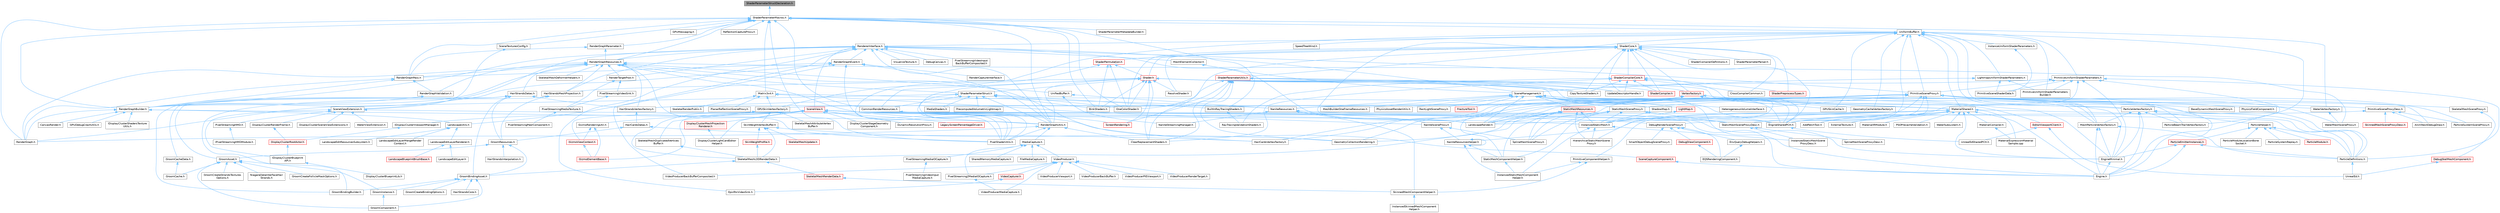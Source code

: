 digraph "ShaderParameterStructDeclaration.h"
{
 // INTERACTIVE_SVG=YES
 // LATEX_PDF_SIZE
  bgcolor="transparent";
  edge [fontname=Helvetica,fontsize=10,labelfontname=Helvetica,labelfontsize=10];
  node [fontname=Helvetica,fontsize=10,shape=box,height=0.2,width=0.4];
  Node1 [id="Node000001",label="ShaderParameterStructDeclaration.h",height=0.2,width=0.4,color="gray40", fillcolor="grey60", style="filled", fontcolor="black",tooltip=" "];
  Node1 -> Node2 [id="edge1_Node000001_Node000002",dir="back",color="steelblue1",style="solid",tooltip=" "];
  Node2 [id="Node000002",label="ShaderParameterMacros.h",height=0.2,width=0.4,color="grey40", fillcolor="white", style="filled",URL="$d6/dbc/ShaderParameterMacros_8h.html",tooltip=" "];
  Node2 -> Node3 [id="edge2_Node000002_Node000003",dir="back",color="steelblue1",style="solid",tooltip=" "];
  Node3 [id="Node000003",label="BinkShaders.h",height=0.2,width=0.4,color="grey40", fillcolor="white", style="filled",URL="$d8/d97/BinkShaders_8h.html",tooltip=" "];
  Node2 -> Node4 [id="edge3_Node000002_Node000004",dir="back",color="steelblue1",style="solid",tooltip=" "];
  Node4 [id="Node000004",label="BuiltInRayTracingShaders.h",height=0.2,width=0.4,color="grey40", fillcolor="white", style="filled",URL="$d4/d9b/BuiltInRayTracingShaders_8h.html",tooltip=" "];
  Node4 -> Node5 [id="edge4_Node000004_Node000005",dir="back",color="steelblue1",style="solid",tooltip=" "];
  Node5 [id="Node000005",label="RayTracingValidationShaders.h",height=0.2,width=0.4,color="grey40", fillcolor="white", style="filled",URL="$d2/d6c/RayTracingValidationShaders_8h.html",tooltip=" "];
  Node2 -> Node6 [id="edge5_Node000002_Node000006",dir="back",color="steelblue1",style="solid",tooltip=" "];
  Node6 [id="Node000006",label="CommonRenderResources.h",height=0.2,width=0.4,color="grey40", fillcolor="white", style="filled",URL="$d3/d27/CommonRenderResources_8h.html",tooltip=" "];
  Node6 -> Node7 [id="edge6_Node000006_Node000007",dir="back",color="steelblue1",style="solid",tooltip=" "];
  Node7 [id="Node000007",label="PixelShaderUtils.h",height=0.2,width=0.4,color="grey40", fillcolor="white", style="filled",URL="$d1/dc7/PixelShaderUtils_8h.html",tooltip=" "];
  Node2 -> Node8 [id="edge7_Node000002_Node000008",dir="back",color="steelblue1",style="solid",tooltip=" "];
  Node8 [id="Node000008",label="GPUMessaging.h",height=0.2,width=0.4,color="grey40", fillcolor="white", style="filled",URL="$d2/d19/GPUMessaging_8h.html",tooltip=" "];
  Node2 -> Node9 [id="edge8_Node000002_Node000009",dir="back",color="steelblue1",style="solid",tooltip=" "];
  Node9 [id="Node000009",label="Matrix3x4.h",height=0.2,width=0.4,color="grey40", fillcolor="white", style="filled",URL="$d6/d44/Matrix3x4_8h.html",tooltip=" "];
  Node9 -> Node10 [id="edge9_Node000009_Node000010",dir="back",color="steelblue1",style="solid",tooltip=" "];
  Node10 [id="Node000010",label="GPUSkinVertexFactory.h",height=0.2,width=0.4,color="grey40", fillcolor="white", style="filled",URL="$db/dcc/GPUSkinVertexFactory_8h.html",tooltip=" "];
  Node10 -> Node11 [id="edge10_Node000010_Node000011",dir="back",color="steelblue1",style="solid",tooltip=" "];
  Node11 [id="Node000011",label="SkeletalMeshAttributeVertex\lBuffer.h",height=0.2,width=0.4,color="grey40", fillcolor="white", style="filled",URL="$de/d6e/SkeletalMeshAttributeVertexBuffer_8h.html",tooltip=" "];
  Node10 -> Node12 [id="edge11_Node000010_Node000012",dir="back",color="steelblue1",style="solid",tooltip=" "];
  Node12 [id="Node000012",label="SkeletalMeshDuplicatedVertices\lBuffer.h",height=0.2,width=0.4,color="grey40", fillcolor="white", style="filled",URL="$d6/da7/SkeletalMeshDuplicatedVerticesBuffer_8h.html",tooltip=" "];
  Node12 -> Node13 [id="edge12_Node000012_Node000013",dir="back",color="steelblue1",style="solid",tooltip=" "];
  Node13 [id="Node000013",label="SkeletalMeshLODRenderData.h",height=0.2,width=0.4,color="grey40", fillcolor="white", style="filled",URL="$d0/d5a/SkeletalMeshLODRenderData_8h.html",tooltip=" "];
  Node13 -> Node14 [id="edge13_Node000013_Node000014",dir="back",color="steelblue1",style="solid",tooltip=" "];
  Node14 [id="Node000014",label="GroomBindingAsset.h",height=0.2,width=0.4,color="grey40", fillcolor="white", style="filled",URL="$de/d26/GroomBindingAsset_8h.html",tooltip=" "];
  Node14 -> Node15 [id="edge14_Node000014_Node000015",dir="back",color="steelblue1",style="solid",tooltip=" "];
  Node15 [id="Node000015",label="GroomBindingBuilder.h",height=0.2,width=0.4,color="grey40", fillcolor="white", style="filled",URL="$d2/d2f/GroomBindingBuilder_8h.html",tooltip=" "];
  Node14 -> Node16 [id="edge15_Node000014_Node000016",dir="back",color="steelblue1",style="solid",tooltip=" "];
  Node16 [id="Node000016",label="GroomComponent.h",height=0.2,width=0.4,color="grey40", fillcolor="white", style="filled",URL="$de/d2e/GroomComponent_8h.html",tooltip=" "];
  Node14 -> Node17 [id="edge16_Node000014_Node000017",dir="back",color="steelblue1",style="solid",tooltip=" "];
  Node17 [id="Node000017",label="GroomCreateBindingOptions.h",height=0.2,width=0.4,color="grey40", fillcolor="white", style="filled",URL="$d5/dba/GroomCreateBindingOptions_8h.html",tooltip=" "];
  Node14 -> Node18 [id="edge17_Node000014_Node000018",dir="back",color="steelblue1",style="solid",tooltip=" "];
  Node18 [id="Node000018",label="GroomInstance.h",height=0.2,width=0.4,color="grey40", fillcolor="white", style="filled",URL="$dd/d47/GroomInstance_8h.html",tooltip=" "];
  Node18 -> Node16 [id="edge18_Node000018_Node000016",dir="back",color="steelblue1",style="solid",tooltip=" "];
  Node14 -> Node19 [id="edge19_Node000014_Node000019",dir="back",color="steelblue1",style="solid",tooltip=" "];
  Node19 [id="Node000019",label="HairStrandsCore.h",height=0.2,width=0.4,color="grey40", fillcolor="white", style="filled",URL="$d7/def/HairStrandsCore_8h.html",tooltip=" "];
  Node13 -> Node20 [id="edge20_Node000013_Node000020",dir="back",color="steelblue1",style="solid",tooltip=" "];
  Node20 [id="Node000020",label="SkeletalMeshRenderData.h",height=0.2,width=0.4,color="red", fillcolor="#FFF0F0", style="filled",URL="$d9/d14/SkeletalMeshRenderData_8h.html",tooltip=" "];
  Node20 -> Node22 [id="edge21_Node000020_Node000022",dir="back",color="steelblue1",style="solid",tooltip=" "];
  Node22 [id="Node000022",label="SkinnedMeshComponentHelper.h",height=0.2,width=0.4,color="grey40", fillcolor="white", style="filled",URL="$db/d81/SkinnedMeshComponentHelper_8h.html",tooltip=" "];
  Node22 -> Node23 [id="edge22_Node000022_Node000023",dir="back",color="steelblue1",style="solid",tooltip=" "];
  Node23 [id="Node000023",label="InstancedSkinnedMeshComponent\lHelper.h",height=0.2,width=0.4,color="grey40", fillcolor="white", style="filled",URL="$d1/d86/InstancedSkinnedMeshComponentHelper_8h.html",tooltip=" "];
  Node10 -> Node13 [id="edge23_Node000010_Node000013",dir="back",color="steelblue1",style="solid",tooltip=" "];
  Node10 -> Node24 [id="edge24_Node000010_Node000024",dir="back",color="steelblue1",style="solid",tooltip=" "];
  Node24 [id="Node000024",label="SkinWeightVertexBuffer.h",height=0.2,width=0.4,color="grey40", fillcolor="white", style="filled",URL="$d3/d86/SkinWeightVertexBuffer_8h.html",tooltip=" "];
  Node24 -> Node25 [id="edge25_Node000024_Node000025",dir="back",color="steelblue1",style="solid",tooltip=" "];
  Node25 [id="Node000025",label="GeometryCollectionRendering.h",height=0.2,width=0.4,color="grey40", fillcolor="white", style="filled",URL="$dc/d68/GeometryCollectionRendering_8h.html",tooltip=" "];
  Node24 -> Node13 [id="edge26_Node000024_Node000013",dir="back",color="steelblue1",style="solid",tooltip=" "];
  Node24 -> Node26 [id="edge27_Node000024_Node000026",dir="back",color="steelblue1",style="solid",tooltip=" "];
  Node26 [id="Node000026",label="SkeletalMeshUpdate.h",height=0.2,width=0.4,color="red", fillcolor="#FFF0F0", style="filled",URL="$df/d79/SkeletalMeshUpdate_8h.html",tooltip=" "];
  Node24 -> Node27 [id="edge28_Node000024_Node000027",dir="back",color="steelblue1",style="solid",tooltip=" "];
  Node27 [id="Node000027",label="SkinWeightProfile.h",height=0.2,width=0.4,color="red", fillcolor="#FFF0F0", style="filled",URL="$d9/d1f/SkinWeightProfile_8h.html",tooltip=" "];
  Node27 -> Node13 [id="edge29_Node000027_Node000013",dir="back",color="steelblue1",style="solid",tooltip=" "];
  Node9 -> Node32 [id="edge30_Node000009_Node000032",dir="back",color="steelblue1",style="solid",tooltip=" "];
  Node32 [id="Node000032",label="NaniteResources.h",height=0.2,width=0.4,color="grey40", fillcolor="white", style="filled",URL="$d7/d8b/NaniteResources_8h.html",tooltip=" "];
  Node32 -> Node33 [id="edge31_Node000032_Node000033",dir="back",color="steelblue1",style="solid",tooltip=" "];
  Node33 [id="Node000033",label="NaniteSceneProxy.h",height=0.2,width=0.4,color="grey40", fillcolor="white", style="filled",URL="$de/dae/NaniteSceneProxy_8h.html",tooltip=" "];
  Node33 -> Node34 [id="edge32_Node000033_Node000034",dir="back",color="steelblue1",style="solid",tooltip=" "];
  Node34 [id="Node000034",label="NaniteResourcesHelper.h",height=0.2,width=0.4,color="grey40", fillcolor="white", style="filled",URL="$dc/d48/NaniteResourcesHelper_8h.html",tooltip=" "];
  Node34 -> Node35 [id="edge33_Node000034_Node000035",dir="back",color="steelblue1",style="solid",tooltip=" "];
  Node35 [id="Node000035",label="InstancedStaticMeshComponent\lHelper.h",height=0.2,width=0.4,color="grey40", fillcolor="white", style="filled",URL="$dc/dc7/InstancedStaticMeshComponentHelper_8h.html",tooltip=" "];
  Node34 -> Node34 [id="edge34_Node000034_Node000034",dir="back",color="steelblue1",style="solid",tooltip=" "];
  Node34 -> Node36 [id="edge35_Node000034_Node000036",dir="back",color="steelblue1",style="solid",tooltip=" "];
  Node36 [id="Node000036",label="StaticMeshComponentHelper.h",height=0.2,width=0.4,color="grey40", fillcolor="white", style="filled",URL="$dc/dc1/StaticMeshComponentHelper_8h.html",tooltip=" "];
  Node36 -> Node35 [id="edge36_Node000036_Node000035",dir="back",color="steelblue1",style="solid",tooltip=" "];
  Node33 -> Node37 [id="edge37_Node000033_Node000037",dir="back",color="steelblue1",style="solid",tooltip=" "];
  Node37 [id="Node000037",label="SplineMeshSceneProxy.h",height=0.2,width=0.4,color="grey40", fillcolor="white", style="filled",URL="$dd/dcb/SplineMeshSceneProxy_8h.html",tooltip=" "];
  Node32 -> Node38 [id="edge38_Node000032_Node000038",dir="back",color="steelblue1",style="solid",tooltip=" "];
  Node38 [id="Node000038",label="NaniteStreamingManager.h",height=0.2,width=0.4,color="grey40", fillcolor="white", style="filled",URL="$d2/d3f/NaniteStreamingManager_8h.html",tooltip=" "];
  Node32 -> Node22 [id="edge39_Node000032_Node000022",dir="back",color="steelblue1",style="solid",tooltip=" "];
  Node32 -> Node39 [id="edge40_Node000032_Node000039",dir="back",color="steelblue1",style="solid",tooltip=" "];
  Node39 [id="Node000039",label="StaticMeshSceneProxyDesc.h",height=0.2,width=0.4,color="grey40", fillcolor="white", style="filled",URL="$d0/d31/StaticMeshSceneProxyDesc_8h.html",tooltip=" "];
  Node39 -> Node40 [id="edge41_Node000039_Node000040",dir="back",color="steelblue1",style="solid",tooltip=" "];
  Node40 [id="Node000040",label="InstancedStaticMeshScene\lProxyDesc.h",height=0.2,width=0.4,color="grey40", fillcolor="white", style="filled",URL="$db/dcf/InstancedStaticMeshSceneProxyDesc_8h.html",tooltip=" "];
  Node39 -> Node41 [id="edge42_Node000039_Node000041",dir="back",color="steelblue1",style="solid",tooltip=" "];
  Node41 [id="Node000041",label="SplineMeshSceneProxyDesc.h",height=0.2,width=0.4,color="grey40", fillcolor="white", style="filled",URL="$db/d1b/SplineMeshSceneProxyDesc_8h.html",tooltip=" "];
  Node9 -> Node33 [id="edge43_Node000009_Node000033",dir="back",color="steelblue1",style="solid",tooltip=" "];
  Node9 -> Node42 [id="edge44_Node000009_Node000042",dir="back",color="steelblue1",style="solid",tooltip=" "];
  Node42 [id="Node000042",label="PlanarReflectionSceneProxy.h",height=0.2,width=0.4,color="grey40", fillcolor="white", style="filled",URL="$d7/df8/PlanarReflectionSceneProxy_8h.html",tooltip=" "];
  Node9 -> Node43 [id="edge45_Node000009_Node000043",dir="back",color="steelblue1",style="solid",tooltip=" "];
  Node43 [id="Node000043",label="SkeletalRenderPublic.h",height=0.2,width=0.4,color="grey40", fillcolor="white", style="filled",URL="$d5/d40/SkeletalRenderPublic_8h.html",tooltip=" "];
  Node2 -> Node44 [id="edge46_Node000002_Node000044",dir="back",color="steelblue1",style="solid",tooltip=" "];
  Node44 [id="Node000044",label="OneColorShader.h",height=0.2,width=0.4,color="grey40", fillcolor="white", style="filled",URL="$dc/d2c/OneColorShader_8h.html",tooltip=" "];
  Node2 -> Node7 [id="edge47_Node000002_Node000007",dir="back",color="steelblue1",style="solid",tooltip=" "];
  Node2 -> Node45 [id="edge48_Node000002_Node000045",dir="back",color="steelblue1",style="solid",tooltip=" "];
  Node45 [id="Node000045",label="ReflectionCaptureProxy.h",height=0.2,width=0.4,color="grey40", fillcolor="white", style="filled",URL="$df/ddb/ReflectionCaptureProxy_8h.html",tooltip=" "];
  Node2 -> Node46 [id="edge49_Node000002_Node000046",dir="back",color="steelblue1",style="solid",tooltip=" "];
  Node46 [id="Node000046",label="RenderGraph.h",height=0.2,width=0.4,color="grey40", fillcolor="white", style="filled",URL="$d7/dd9/RenderGraph_8h.html",tooltip=" "];
  Node2 -> Node47 [id="edge50_Node000002_Node000047",dir="back",color="steelblue1",style="solid",tooltip=" "];
  Node47 [id="Node000047",label="RenderGraphBuilder.h",height=0.2,width=0.4,color="grey40", fillcolor="white", style="filled",URL="$d4/d7b/RenderGraphBuilder_8h.html",tooltip=" "];
  Node47 -> Node48 [id="edge51_Node000047_Node000048",dir="back",color="steelblue1",style="solid",tooltip=" "];
  Node48 [id="Node000048",label="CanvasRender.h",height=0.2,width=0.4,color="grey40", fillcolor="white", style="filled",URL="$d8/d32/CanvasRender_8h.html",tooltip=" "];
  Node47 -> Node49 [id="edge52_Node000047_Node000049",dir="back",color="steelblue1",style="solid",tooltip=" "];
  Node49 [id="Node000049",label="GPUDebugCrashUtils.h",height=0.2,width=0.4,color="grey40", fillcolor="white", style="filled",URL="$d4/df2/GPUDebugCrashUtils_8h.html",tooltip=" "];
  Node47 -> Node50 [id="edge53_Node000047_Node000050",dir="back",color="steelblue1",style="solid",tooltip=" "];
  Node50 [id="Node000050",label="IDisplayClusterShadersTexture\lUtils.h",height=0.2,width=0.4,color="grey40", fillcolor="white", style="filled",URL="$d3/d83/IDisplayClusterShadersTextureUtils_8h.html",tooltip=" "];
  Node47 -> Node51 [id="edge54_Node000047_Node000051",dir="back",color="steelblue1",style="solid",tooltip=" "];
  Node51 [id="Node000051",label="LandscapeUtils.h",height=0.2,width=0.4,color="grey40", fillcolor="white", style="filled",URL="$d0/dc0/LandscapeUtils_8h.html",tooltip=" "];
  Node51 -> Node52 [id="edge55_Node000051_Node000052",dir="back",color="steelblue1",style="solid",tooltip=" "];
  Node52 [id="Node000052",label="LandscapeEditLayerMergeRender\lContext.h",height=0.2,width=0.4,color="grey40", fillcolor="white", style="filled",URL="$d1/d40/LandscapeEditLayerMergeRenderContext_8h.html",tooltip=" "];
  Node51 -> Node53 [id="edge56_Node000051_Node000053",dir="back",color="steelblue1",style="solid",tooltip=" "];
  Node53 [id="Node000053",label="LandscapeEditLayerRenderer.h",height=0.2,width=0.4,color="grey40", fillcolor="white", style="filled",URL="$d4/ddf/LandscapeEditLayerRenderer_8h.html",tooltip=" "];
  Node53 -> Node54 [id="edge57_Node000053_Node000054",dir="back",color="steelblue1",style="solid",tooltip=" "];
  Node54 [id="Node000054",label="LandscapeBlueprintBrushBase.h",height=0.2,width=0.4,color="red", fillcolor="#FFF0F0", style="filled",URL="$d5/de5/LandscapeBlueprintBrushBase_8h.html",tooltip=" "];
  Node53 -> Node57 [id="edge58_Node000053_Node000057",dir="back",color="steelblue1",style="solid",tooltip=" "];
  Node57 [id="Node000057",label="LandscapeEditLayer.h",height=0.2,width=0.4,color="grey40", fillcolor="white", style="filled",URL="$d2/d34/LandscapeEditLayer_8h.html",tooltip=" "];
  Node51 -> Node61 [id="edge59_Node000051_Node000061",dir="back",color="steelblue1",style="solid",tooltip=" "];
  Node61 [id="Node000061",label="LandscapeEditResourcesSubsystem.h",height=0.2,width=0.4,color="grey40", fillcolor="white", style="filled",URL="$db/d28/LandscapeEditResourcesSubsystem_8h.html",tooltip=" "];
  Node47 -> Node46 [id="edge60_Node000047_Node000046",dir="back",color="steelblue1",style="solid",tooltip=" "];
  Node47 -> Node62 [id="edge61_Node000047_Node000062",dir="back",color="steelblue1",style="solid",tooltip=" "];
  Node62 [id="Node000062",label="RenderGraphUtils.h",height=0.2,width=0.4,color="grey40", fillcolor="white", style="filled",URL="$d6/d45/RenderGraphUtils_8h.html",tooltip=" "];
  Node62 -> Node63 [id="edge62_Node000062_Node000063",dir="back",color="steelblue1",style="solid",tooltip=" "];
  Node63 [id="Node000063",label="ClearReplacementShaders.h",height=0.2,width=0.4,color="grey40", fillcolor="white", style="filled",URL="$d9/d4e/ClearReplacementShaders_8h.html",tooltip=" "];
  Node62 -> Node64 [id="edge63_Node000062_Node000064",dir="back",color="steelblue1",style="solid",tooltip=" "];
  Node64 [id="Node000064",label="MediaCapture.h",height=0.2,width=0.4,color="grey40", fillcolor="white", style="filled",URL="$d2/d9c/MediaCapture_8h.html",tooltip=" "];
  Node64 -> Node65 [id="edge64_Node000064_Node000065",dir="back",color="steelblue1",style="solid",tooltip=" "];
  Node65 [id="Node000065",label="FileMediaCapture.h",height=0.2,width=0.4,color="grey40", fillcolor="white", style="filled",URL="$da/d0b/FileMediaCapture_8h.html",tooltip=" "];
  Node64 -> Node66 [id="edge65_Node000064_Node000066",dir="back",color="steelblue1",style="solid",tooltip=" "];
  Node66 [id="Node000066",label="PixelStreaming2MediaIOCapture.h",height=0.2,width=0.4,color="grey40", fillcolor="white", style="filled",URL="$d3/d67/PixelStreaming2MediaIOCapture_8h.html",tooltip=" "];
  Node66 -> Node67 [id="edge66_Node000066_Node000067",dir="back",color="steelblue1",style="solid",tooltip=" "];
  Node67 [id="Node000067",label="VideoProducerMediaCapture.h",height=0.2,width=0.4,color="grey40", fillcolor="white", style="filled",URL="$db/df1/VideoProducerMediaCapture_8h.html",tooltip=" "];
  Node64 -> Node68 [id="edge67_Node000064_Node000068",dir="back",color="steelblue1",style="solid",tooltip=" "];
  Node68 [id="Node000068",label="PixelStreamingMediaIOCapture.h",height=0.2,width=0.4,color="grey40", fillcolor="white", style="filled",URL="$df/dfa/PixelStreamingMediaIOCapture_8h.html",tooltip=" "];
  Node68 -> Node69 [id="edge68_Node000068_Node000069",dir="back",color="steelblue1",style="solid",tooltip=" "];
  Node69 [id="Node000069",label="PixelStreamingVideoInput\lMediaCapture.h",height=0.2,width=0.4,color="grey40", fillcolor="white", style="filled",URL="$d1/dd3/PixelStreamingVideoInputMediaCapture_8h.html",tooltip=" "];
  Node64 -> Node70 [id="edge69_Node000064_Node000070",dir="back",color="steelblue1",style="solid",tooltip=" "];
  Node70 [id="Node000070",label="SharedMemoryMediaCapture.h",height=0.2,width=0.4,color="grey40", fillcolor="white", style="filled",URL="$d7/d60/SharedMemoryMediaCapture_8h.html",tooltip=" "];
  Node64 -> Node71 [id="edge70_Node000064_Node000071",dir="back",color="steelblue1",style="solid",tooltip=" "];
  Node71 [id="Node000071",label="VideoProducer.h",height=0.2,width=0.4,color="grey40", fillcolor="white", style="filled",URL="$da/d79/VideoProducer_8h.html",tooltip=" "];
  Node71 -> Node66 [id="edge71_Node000071_Node000066",dir="back",color="steelblue1",style="solid",tooltip=" "];
  Node71 -> Node72 [id="edge72_Node000071_Node000072",dir="back",color="steelblue1",style="solid",tooltip=" "];
  Node72 [id="Node000072",label="VideoCapturer.h",height=0.2,width=0.4,color="red", fillcolor="#FFF0F0", style="filled",URL="$d0/da2/VideoCapturer_8h.html",tooltip=" "];
  Node72 -> Node75 [id="edge73_Node000072_Node000075",dir="back",color="steelblue1",style="solid",tooltip=" "];
  Node75 [id="Node000075",label="EpicRtcVideoSink.h",height=0.2,width=0.4,color="grey40", fillcolor="white", style="filled",URL="$d1/d21/EpicRtcVideoSink_8h.html",tooltip=" "];
  Node71 -> Node78 [id="edge74_Node000071_Node000078",dir="back",color="steelblue1",style="solid",tooltip=" "];
  Node78 [id="Node000078",label="VideoProducerBackBuffer.h",height=0.2,width=0.4,color="grey40", fillcolor="white", style="filled",URL="$d0/d18/VideoProducerBackBuffer_8h.html",tooltip=" "];
  Node71 -> Node79 [id="edge75_Node000071_Node000079",dir="back",color="steelblue1",style="solid",tooltip=" "];
  Node79 [id="Node000079",label="VideoProducerBackBufferComposited.h",height=0.2,width=0.4,color="grey40", fillcolor="white", style="filled",URL="$d5/d3e/VideoProducerBackBufferComposited_8h.html",tooltip=" "];
  Node71 -> Node67 [id="edge76_Node000071_Node000067",dir="back",color="steelblue1",style="solid",tooltip=" "];
  Node71 -> Node80 [id="edge77_Node000071_Node000080",dir="back",color="steelblue1",style="solid",tooltip=" "];
  Node80 [id="Node000080",label="VideoProducerPIEViewport.h",height=0.2,width=0.4,color="grey40", fillcolor="white", style="filled",URL="$dc/df8/VideoProducerPIEViewport_8h.html",tooltip=" "];
  Node71 -> Node81 [id="edge78_Node000071_Node000081",dir="back",color="steelblue1",style="solid",tooltip=" "];
  Node81 [id="Node000081",label="VideoProducerRenderTarget.h",height=0.2,width=0.4,color="grey40", fillcolor="white", style="filled",URL="$de/df9/VideoProducerRenderTarget_8h.html",tooltip=" "];
  Node71 -> Node82 [id="edge79_Node000071_Node000082",dir="back",color="steelblue1",style="solid",tooltip=" "];
  Node82 [id="Node000082",label="VideoProducerViewport.h",height=0.2,width=0.4,color="grey40", fillcolor="white", style="filled",URL="$d8/d79/VideoProducerViewport_8h.html",tooltip=" "];
  Node62 -> Node7 [id="edge80_Node000062_Node000007",dir="back",color="steelblue1",style="solid",tooltip=" "];
  Node62 -> Node46 [id="edge81_Node000062_Node000046",dir="back",color="steelblue1",style="solid",tooltip=" "];
  Node2 -> Node83 [id="edge82_Node000002_Node000083",dir="back",color="steelblue1",style="solid",tooltip=" "];
  Node83 [id="Node000083",label="RenderGraphParameter.h",height=0.2,width=0.4,color="grey40", fillcolor="white", style="filled",URL="$da/d5a/RenderGraphParameter_8h.html",tooltip=" "];
  Node83 -> Node84 [id="edge83_Node000083_Node000084",dir="back",color="steelblue1",style="solid",tooltip=" "];
  Node84 [id="Node000084",label="RenderGraphPass.h",height=0.2,width=0.4,color="grey40", fillcolor="white", style="filled",URL="$de/d49/RenderGraphPass_8h.html",tooltip=" "];
  Node84 -> Node46 [id="edge84_Node000084_Node000046",dir="back",color="steelblue1",style="solid",tooltip=" "];
  Node84 -> Node47 [id="edge85_Node000084_Node000047",dir="back",color="steelblue1",style="solid",tooltip=" "];
  Node84 -> Node85 [id="edge86_Node000084_Node000085",dir="back",color="steelblue1",style="solid",tooltip=" "];
  Node85 [id="Node000085",label="RenderGraphValidation.h",height=0.2,width=0.4,color="grey40", fillcolor="white", style="filled",URL="$db/dc5/RenderGraphValidation_8h.html",tooltip=" "];
  Node85 -> Node47 [id="edge87_Node000085_Node000047",dir="back",color="steelblue1",style="solid",tooltip=" "];
  Node83 -> Node86 [id="edge88_Node000083_Node000086",dir="back",color="steelblue1",style="solid",tooltip=" "];
  Node86 [id="Node000086",label="RenderGraphResources.h",height=0.2,width=0.4,color="grey40", fillcolor="white", style="filled",URL="$da/da0/RenderGraphResources_8h.html",tooltip=" "];
  Node86 -> Node87 [id="edge89_Node000086_Node000087",dir="back",color="steelblue1",style="solid",tooltip=" "];
  Node87 [id="Node000087",label="HairCardsVertexFactory.h",height=0.2,width=0.4,color="grey40", fillcolor="white", style="filled",URL="$de/d8e/HairCardsVertexFactory_8h.html",tooltip=" "];
  Node86 -> Node88 [id="edge90_Node000086_Node000088",dir="back",color="steelblue1",style="solid",tooltip=" "];
  Node88 [id="Node000088",label="HairStrandsDatas.h",height=0.2,width=0.4,color="grey40", fillcolor="white", style="filled",URL="$d6/daf/HairStrandsDatas_8h.html",tooltip=" "];
  Node88 -> Node89 [id="edge91_Node000088_Node000089",dir="back",color="steelblue1",style="solid",tooltip=" "];
  Node89 [id="Node000089",label="GroomAsset.h",height=0.2,width=0.4,color="grey40", fillcolor="white", style="filled",URL="$d8/df1/GroomAsset_8h.html",tooltip=" "];
  Node89 -> Node90 [id="edge92_Node000089_Node000090",dir="back",color="steelblue1",style="solid",tooltip=" "];
  Node90 [id="Node000090",label="GroomCache.h",height=0.2,width=0.4,color="grey40", fillcolor="white", style="filled",URL="$d7/d6e/GroomCache_8h.html",tooltip=" "];
  Node89 -> Node16 [id="edge93_Node000089_Node000016",dir="back",color="steelblue1",style="solid",tooltip=" "];
  Node89 -> Node91 [id="edge94_Node000089_Node000091",dir="back",color="steelblue1",style="solid",tooltip=" "];
  Node91 [id="Node000091",label="GroomCreateFollicleMaskOptions.h",height=0.2,width=0.4,color="grey40", fillcolor="white", style="filled",URL="$d7/d8b/GroomCreateFollicleMaskOptions_8h.html",tooltip=" "];
  Node89 -> Node92 [id="edge95_Node000089_Node000092",dir="back",color="steelblue1",style="solid",tooltip=" "];
  Node92 [id="Node000092",label="GroomCreateStrandsTextures\lOptions.h",height=0.2,width=0.4,color="grey40", fillcolor="white", style="filled",URL="$da/dfc/GroomCreateStrandsTexturesOptions_8h.html",tooltip=" "];
  Node89 -> Node18 [id="edge96_Node000089_Node000018",dir="back",color="steelblue1",style="solid",tooltip=" "];
  Node89 -> Node93 [id="edge97_Node000089_Node000093",dir="back",color="steelblue1",style="solid",tooltip=" "];
  Node93 [id="Node000093",label="NiagaraDataInterfaceHair\lStrands.h",height=0.2,width=0.4,color="grey40", fillcolor="white", style="filled",URL="$da/dd2/NiagaraDataInterfaceHairStrands_8h.html",tooltip=" "];
  Node88 -> Node14 [id="edge98_Node000088_Node000014",dir="back",color="steelblue1",style="solid",tooltip=" "];
  Node88 -> Node15 [id="edge99_Node000088_Node000015",dir="back",color="steelblue1",style="solid",tooltip=" "];
  Node88 -> Node94 [id="edge100_Node000088_Node000094",dir="back",color="steelblue1",style="solid",tooltip=" "];
  Node94 [id="Node000094",label="GroomCacheData.h",height=0.2,width=0.4,color="grey40", fillcolor="white", style="filled",URL="$d3/d80/GroomCacheData_8h.html",tooltip=" "];
  Node94 -> Node90 [id="edge101_Node000094_Node000090",dir="back",color="steelblue1",style="solid",tooltip=" "];
  Node88 -> Node95 [id="edge102_Node000088_Node000095",dir="back",color="steelblue1",style="solid",tooltip=" "];
  Node95 [id="Node000095",label="GroomResources.h",height=0.2,width=0.4,color="grey40", fillcolor="white", style="filled",URL="$d0/d70/GroomResources_8h.html",tooltip=" "];
  Node95 -> Node89 [id="edge103_Node000095_Node000089",dir="back",color="steelblue1",style="solid",tooltip=" "];
  Node95 -> Node14 [id="edge104_Node000095_Node000014",dir="back",color="steelblue1",style="solid",tooltip=" "];
  Node95 -> Node96 [id="edge105_Node000095_Node000096",dir="back",color="steelblue1",style="solid",tooltip=" "];
  Node96 [id="Node000096",label="HairStrandsInterpolation.h",height=0.2,width=0.4,color="grey40", fillcolor="white", style="filled",URL="$de/dab/HairStrandsInterpolation_8h.html",tooltip=" "];
  Node88 -> Node97 [id="edge106_Node000088_Node000097",dir="back",color="steelblue1",style="solid",tooltip=" "];
  Node97 [id="Node000097",label="HairStrandsVertexFactory.h",height=0.2,width=0.4,color="grey40", fillcolor="white", style="filled",URL="$d0/d1c/HairStrandsVertexFactory_8h.html",tooltip=" "];
  Node97 -> Node98 [id="edge107_Node000097_Node000098",dir="back",color="steelblue1",style="solid",tooltip=" "];
  Node98 [id="Node000098",label="HairCardsDatas.h",height=0.2,width=0.4,color="grey40", fillcolor="white", style="filled",URL="$da/d01/HairCardsDatas_8h.html",tooltip=" "];
  Node98 -> Node95 [id="edge108_Node000098_Node000095",dir="back",color="steelblue1",style="solid",tooltip=" "];
  Node98 -> Node87 [id="edge109_Node000098_Node000087",dir="back",color="steelblue1",style="solid",tooltip=" "];
  Node86 -> Node99 [id="edge110_Node000086_Node000099",dir="back",color="steelblue1",style="solid",tooltip=" "];
  Node99 [id="Node000099",label="HairStrandsMeshProjection.h",height=0.2,width=0.4,color="grey40", fillcolor="white", style="filled",URL="$d9/d55/HairStrandsMeshProjection_8h.html",tooltip=" "];
  Node99 -> Node15 [id="edge111_Node000099_Node000015",dir="back",color="steelblue1",style="solid",tooltip=" "];
  Node99 -> Node95 [id="edge112_Node000099_Node000095",dir="back",color="steelblue1",style="solid",tooltip=" "];
  Node86 -> Node97 [id="edge113_Node000086_Node000097",dir="back",color="steelblue1",style="solid",tooltip=" "];
  Node86 -> Node7 [id="edge114_Node000086_Node000007",dir="back",color="steelblue1",style="solid",tooltip=" "];
  Node86 -> Node46 [id="edge115_Node000086_Node000046",dir="back",color="steelblue1",style="solid",tooltip=" "];
  Node86 -> Node47 [id="edge116_Node000086_Node000047",dir="back",color="steelblue1",style="solid",tooltip=" "];
  Node86 -> Node84 [id="edge117_Node000086_Node000084",dir="back",color="steelblue1",style="solid",tooltip=" "];
  Node86 -> Node62 [id="edge118_Node000086_Node000062",dir="back",color="steelblue1",style="solid",tooltip=" "];
  Node86 -> Node85 [id="edge119_Node000086_Node000085",dir="back",color="steelblue1",style="solid",tooltip=" "];
  Node86 -> Node100 [id="edge120_Node000086_Node000100",dir="back",color="steelblue1",style="solid",tooltip=" "];
  Node100 [id="Node000100",label="RenderTargetPool.h",height=0.2,width=0.4,color="grey40", fillcolor="white", style="filled",URL="$d5/d5a/RenderTargetPool_8h.html",tooltip=" "];
  Node100 -> Node101 [id="edge121_Node000100_Node000101",dir="back",color="steelblue1",style="solid",tooltip=" "];
  Node101 [id="Node000101",label="PixelStreamingMediaTexture.h",height=0.2,width=0.4,color="grey40", fillcolor="white", style="filled",URL="$dc/d93/PixelStreamingMediaTexture_8h.html",tooltip=" "];
  Node101 -> Node102 [id="edge122_Node000101_Node000102",dir="back",color="steelblue1",style="solid",tooltip=" "];
  Node102 [id="Node000102",label="PixelStreamingPeerComponent.h",height=0.2,width=0.4,color="grey40", fillcolor="white", style="filled",URL="$de/d4d/PixelStreamingPeerComponent_8h.html",tooltip=" "];
  Node100 -> Node103 [id="edge123_Node000100_Node000103",dir="back",color="steelblue1",style="solid",tooltip=" "];
  Node103 [id="Node000103",label="PixelStreamingVideoSink.h",height=0.2,width=0.4,color="grey40", fillcolor="white", style="filled",URL="$da/deb/PixelStreamingVideoSink_8h.html",tooltip=" "];
  Node103 -> Node101 [id="edge124_Node000103_Node000101",dir="back",color="steelblue1",style="solid",tooltip=" "];
  Node86 -> Node104 [id="edge125_Node000086_Node000104",dir="back",color="steelblue1",style="solid",tooltip=" "];
  Node104 [id="Node000104",label="ShaderParameterStruct.h",height=0.2,width=0.4,color="grey40", fillcolor="white", style="filled",URL="$dc/d10/ShaderParameterStruct_8h.html",tooltip=" "];
  Node104 -> Node3 [id="edge126_Node000104_Node000003",dir="back",color="steelblue1",style="solid",tooltip=" "];
  Node104 -> Node4 [id="edge127_Node000104_Node000004",dir="back",color="steelblue1",style="solid",tooltip=" "];
  Node104 -> Node6 [id="edge128_Node000104_Node000006",dir="back",color="steelblue1",style="solid",tooltip=" "];
  Node104 -> Node105 [id="edge129_Node000104_Node000105",dir="back",color="steelblue1",style="solid",tooltip=" "];
  Node105 [id="Node000105",label="MediaShaders.h",height=0.2,width=0.4,color="grey40", fillcolor="white", style="filled",URL="$de/dcb/MediaShaders_8h.html",tooltip=" "];
  Node104 -> Node44 [id="edge130_Node000104_Node000044",dir="back",color="steelblue1",style="solid",tooltip=" "];
  Node104 -> Node7 [id="edge131_Node000104_Node000007",dir="back",color="steelblue1",style="solid",tooltip=" "];
  Node104 -> Node106 [id="edge132_Node000104_Node000106",dir="back",color="steelblue1",style="solid",tooltip=" "];
  Node106 [id="Node000106",label="PrecomputedVolumetricLightmap.h",height=0.2,width=0.4,color="grey40", fillcolor="white", style="filled",URL="$d8/d75/PrecomputedVolumetricLightmap_8h.html",tooltip=" "];
  Node104 -> Node46 [id="edge133_Node000104_Node000046",dir="back",color="steelblue1",style="solid",tooltip=" "];
  Node104 -> Node62 [id="edge134_Node000104_Node000062",dir="back",color="steelblue1",style="solid",tooltip=" "];
  Node86 -> Node107 [id="edge135_Node000086_Node000107",dir="back",color="steelblue1",style="solid",tooltip=" "];
  Node107 [id="Node000107",label="SkeletalMeshDeformerHelpers.h",height=0.2,width=0.4,color="grey40", fillcolor="white", style="filled",URL="$de/dc7/SkeletalMeshDeformerHelpers_8h.html",tooltip=" "];
  Node86 -> Node108 [id="edge136_Node000086_Node000108",dir="back",color="steelblue1",style="solid",tooltip=" "];
  Node108 [id="Node000108",label="UnifiedBuffer.h",height=0.2,width=0.4,color="grey40", fillcolor="white", style="filled",URL="$d3/d39/UnifiedBuffer_8h.html",tooltip=" "];
  Node108 -> Node32 [id="edge137_Node000108_Node000032",dir="back",color="steelblue1",style="solid",tooltip=" "];
  Node108 -> Node38 [id="edge138_Node000108_Node000038",dir="back",color="steelblue1",style="solid",tooltip=" "];
  Node86 -> Node109 [id="edge139_Node000086_Node000109",dir="back",color="steelblue1",style="solid",tooltip=" "];
  Node109 [id="Node000109",label="WaterMeshSceneProxy.h",height=0.2,width=0.4,color="grey40", fillcolor="white", style="filled",URL="$d2/d6c/WaterMeshSceneProxy_8h.html",tooltip=" "];
  Node2 -> Node84 [id="edge140_Node000002_Node000084",dir="back",color="steelblue1",style="solid",tooltip=" "];
  Node2 -> Node86 [id="edge141_Node000002_Node000086",dir="back",color="steelblue1",style="solid",tooltip=" "];
  Node2 -> Node62 [id="edge142_Node000002_Node000062",dir="back",color="steelblue1",style="solid",tooltip=" "];
  Node2 -> Node110 [id="edge143_Node000002_Node000110",dir="back",color="steelblue1",style="solid",tooltip=" "];
  Node110 [id="Node000110",label="SceneTexturesConfig.h",height=0.2,width=0.4,color="grey40", fillcolor="white", style="filled",URL="$d7/d90/SceneTexturesConfig_8h.html",tooltip=" "];
  Node110 -> Node111 [id="edge144_Node000110_Node000111",dir="back",color="steelblue1",style="solid",tooltip=" "];
  Node111 [id="Node000111",label="SceneViewExtension.h",height=0.2,width=0.4,color="grey40", fillcolor="white", style="filled",URL="$d0/d0d/SceneViewExtension_8h.html",tooltip=" "];
  Node111 -> Node112 [id="edge145_Node000111_Node000112",dir="back",color="steelblue1",style="solid",tooltip=" "];
  Node112 [id="Node000112",label="DisplayClusterRenderFrame.h",height=0.2,width=0.4,color="grey40", fillcolor="white", style="filled",URL="$d2/d86/DisplayClusterRenderFrame_8h.html",tooltip=" "];
  Node112 -> Node113 [id="edge146_Node000112_Node000113",dir="back",color="steelblue1",style="solid",tooltip=" "];
  Node113 [id="Node000113",label="DisplayClusterRootActor.h",height=0.2,width=0.4,color="red", fillcolor="#FFF0F0", style="filled",URL="$d0/d41/DisplayClusterRootActor_8h.html",tooltip=" "];
  Node113 -> Node116 [id="edge147_Node000113_Node000116",dir="back",color="steelblue1",style="solid",tooltip=" "];
  Node116 [id="Node000116",label="IDisplayClusterBlueprint\lAPI.h",height=0.2,width=0.4,color="grey40", fillcolor="white", style="filled",URL="$d6/dd6/IDisplayClusterBlueprintAPI_8h.html",tooltip=" "];
  Node116 -> Node117 [id="edge148_Node000116_Node000117",dir="back",color="steelblue1",style="solid",tooltip=" "];
  Node117 [id="Node000117",label="DisplayClusterBlueprintLib.h",height=0.2,width=0.4,color="grey40", fillcolor="white", style="filled",URL="$d9/d13/DisplayClusterBlueprintLib_8h.html",tooltip=" "];
  Node111 -> Node118 [id="edge149_Node000111_Node000118",dir="back",color="steelblue1",style="solid",tooltip=" "];
  Node118 [id="Node000118",label="DisplayClusterSceneViewExtensions.h",height=0.2,width=0.4,color="grey40", fillcolor="white", style="filled",URL="$db/dda/DisplayClusterSceneViewExtensions_8h.html",tooltip=" "];
  Node111 -> Node116 [id="edge150_Node000111_Node000116",dir="back",color="steelblue1",style="solid",tooltip=" "];
  Node111 -> Node119 [id="edge151_Node000111_Node000119",dir="back",color="steelblue1",style="solid",tooltip=" "];
  Node119 [id="Node000119",label="LandscapeRender.h",height=0.2,width=0.4,color="grey40", fillcolor="white", style="filled",URL="$df/d67/LandscapeRender_8h.html",tooltip=" "];
  Node111 -> Node120 [id="edge152_Node000111_Node000120",dir="back",color="steelblue1",style="solid",tooltip=" "];
  Node120 [id="Node000120",label="PixelStreamingHMD.h",height=0.2,width=0.4,color="grey40", fillcolor="white", style="filled",URL="$de/dbd/PixelStreamingHMD_8h.html",tooltip=" "];
  Node120 -> Node121 [id="edge153_Node000120_Node000121",dir="back",color="steelblue1",style="solid",tooltip=" "];
  Node121 [id="Node000121",label="IPixelStreamingHMDModule.h",height=0.2,width=0.4,color="grey40", fillcolor="white", style="filled",URL="$de/d25/IPixelStreamingHMDModule_8h.html",tooltip=" "];
  Node111 -> Node122 [id="edge154_Node000111_Node000122",dir="back",color="steelblue1",style="solid",tooltip=" "];
  Node122 [id="Node000122",label="WaterViewExtension.h",height=0.2,width=0.4,color="grey40", fillcolor="white", style="filled",URL="$d0/d46/WaterViewExtension_8h.html",tooltip=" "];
  Node2 -> Node123 [id="edge155_Node000002_Node000123",dir="back",color="steelblue1",style="solid",tooltip=" "];
  Node123 [id="Node000123",label="ShaderParameterMetadataBuilder.h",height=0.2,width=0.4,color="grey40", fillcolor="white", style="filled",URL="$d3/d25/ShaderParameterMetadataBuilder_8h.html",tooltip=" "];
  Node2 -> Node124 [id="edge156_Node000002_Node000124",dir="back",color="steelblue1",style="solid",tooltip=" "];
  Node124 [id="Node000124",label="UniformBuffer.h",height=0.2,width=0.4,color="grey40", fillcolor="white", style="filled",URL="$de/d78/UniformBuffer_8h.html",tooltip=" "];
  Node124 -> Node125 [id="edge157_Node000124_Node000125",dir="back",color="steelblue1",style="solid",tooltip=" "];
  Node125 [id="Node000125",label="EngineSharedPCH.h",height=0.2,width=0.4,color="grey40", fillcolor="white", style="filled",URL="$dc/dbb/EngineSharedPCH_8h.html",tooltip=" "];
  Node125 -> Node126 [id="edge158_Node000125_Node000126",dir="back",color="steelblue1",style="solid",tooltip=" "];
  Node126 [id="Node000126",label="UnrealEdSharedPCH.h",height=0.2,width=0.4,color="grey40", fillcolor="white", style="filled",URL="$d1/de6/UnrealEdSharedPCH_8h.html",tooltip=" "];
  Node124 -> Node127 [id="edge159_Node000124_Node000127",dir="back",color="steelblue1",style="solid",tooltip=" "];
  Node127 [id="Node000127",label="GPUSkinCache.h",height=0.2,width=0.4,color="grey40", fillcolor="white", style="filled",URL="$d0/d2d/GPUSkinCache_8h.html",tooltip=" "];
  Node124 -> Node10 [id="edge160_Node000124_Node000010",dir="back",color="steelblue1",style="solid",tooltip=" "];
  Node124 -> Node128 [id="edge161_Node000124_Node000128",dir="back",color="steelblue1",style="solid",tooltip=" "];
  Node128 [id="Node000128",label="GeometryCacheVertexFactory.h",height=0.2,width=0.4,color="grey40", fillcolor="white", style="filled",URL="$d2/d40/GeometryCacheVertexFactory_8h.html",tooltip=" "];
  Node124 -> Node129 [id="edge162_Node000124_Node000129",dir="back",color="steelblue1",style="solid",tooltip=" "];
  Node129 [id="Node000129",label="InstanceUniformShaderParameters.h",height=0.2,width=0.4,color="grey40", fillcolor="white", style="filled",URL="$dc/df6/InstanceUniformShaderParameters_8h.html",tooltip=" "];
  Node129 -> Node130 [id="edge163_Node000129_Node000130",dir="back",color="steelblue1",style="solid",tooltip=" "];
  Node130 [id="Node000130",label="PrimitiveSceneShaderData.h",height=0.2,width=0.4,color="grey40", fillcolor="white", style="filled",URL="$d5/d88/PrimitiveSceneShaderData_8h.html",tooltip=" "];
  Node124 -> Node119 [id="edge164_Node000124_Node000119",dir="back",color="steelblue1",style="solid",tooltip=" "];
  Node124 -> Node131 [id="edge165_Node000124_Node000131",dir="back",color="steelblue1",style="solid",tooltip=" "];
  Node131 [id="Node000131",label="LightmapUniformShaderParameters.h",height=0.2,width=0.4,color="grey40", fillcolor="white", style="filled",URL="$d0/d17/LightmapUniformShaderParameters_8h.html",tooltip=" "];
  Node131 -> Node130 [id="edge166_Node000131_Node000130",dir="back",color="steelblue1",style="solid",tooltip=" "];
  Node131 -> Node132 [id="edge167_Node000131_Node000132",dir="back",color="steelblue1",style="solid",tooltip=" "];
  Node132 [id="Node000132",label="PrimitiveUniformShaderParameters\lBuilder.h",height=0.2,width=0.4,color="grey40", fillcolor="white", style="filled",URL="$dd/d96/PrimitiveUniformShaderParametersBuilder_8h.html",tooltip=" "];
  Node131 -> Node133 [id="edge168_Node000131_Node000133",dir="back",color="steelblue1",style="solid",tooltip=" "];
  Node133 [id="Node000133",label="SceneManagement.h",height=0.2,width=0.4,color="grey40", fillcolor="white", style="filled",URL="$de/db9/SceneManagement_8h.html",tooltip=" "];
  Node133 -> Node134 [id="edge169_Node000133_Node000134",dir="back",color="steelblue1",style="solid",tooltip=" "];
  Node134 [id="Node000134",label="EditorViewportClient.h",height=0.2,width=0.4,color="red", fillcolor="#FFF0F0", style="filled",URL="$d4/d41/EditorViewportClient_8h.html",tooltip=" "];
  Node134 -> Node146 [id="edge170_Node000134_Node000146",dir="back",color="steelblue1",style="solid",tooltip=" "];
  Node146 [id="Node000146",label="UnrealEd.h",height=0.2,width=0.4,color="grey40", fillcolor="white", style="filled",URL="$d2/d5f/UnrealEd_8h.html",tooltip=" "];
  Node134 -> Node126 [id="edge171_Node000134_Node000126",dir="back",color="steelblue1",style="solid",tooltip=" "];
  Node133 -> Node158 [id="edge172_Node000133_Node000158",dir="back",color="steelblue1",style="solid",tooltip=" "];
  Node158 [id="Node000158",label="Engine.h",height=0.2,width=0.4,color="grey40", fillcolor="white", style="filled",URL="$d1/d34/Public_2Engine_8h.html",tooltip=" "];
  Node133 -> Node159 [id="edge173_Node000133_Node000159",dir="back",color="steelblue1",style="solid",tooltip=" "];
  Node159 [id="Node000159",label="EngineMinimal.h",height=0.2,width=0.4,color="grey40", fillcolor="white", style="filled",URL="$d0/d2c/EngineMinimal_8h.html",tooltip=" "];
  Node159 -> Node158 [id="edge174_Node000159_Node000158",dir="back",color="steelblue1",style="solid",tooltip=" "];
  Node133 -> Node125 [id="edge175_Node000133_Node000125",dir="back",color="steelblue1",style="solid",tooltip=" "];
  Node133 -> Node160 [id="edge176_Node000133_Node000160",dir="back",color="steelblue1",style="solid",tooltip=" "];
  Node160 [id="Node000160",label="FractureTool.h",height=0.2,width=0.4,color="red", fillcolor="#FFF0F0", style="filled",URL="$d4/d30/FractureTool_8h.html",tooltip=" "];
  Node133 -> Node161 [id="edge177_Node000133_Node000161",dir="back",color="steelblue1",style="solid",tooltip=" "];
  Node161 [id="Node000161",label="HeterogeneousVolumeInterface.h",height=0.2,width=0.4,color="grey40", fillcolor="white", style="filled",URL="$d3/de3/HeterogeneousVolumeInterface_8h.html",tooltip=" "];
  Node133 -> Node119 [id="edge178_Node000133_Node000119",dir="back",color="steelblue1",style="solid",tooltip=" "];
  Node133 -> Node162 [id="edge179_Node000133_Node000162",dir="back",color="steelblue1",style="solid",tooltip=" "];
  Node162 [id="Node000162",label="LightMap.h",height=0.2,width=0.4,color="red", fillcolor="#FFF0F0", style="filled",URL="$d1/d76/LightMap_8h.html",tooltip=" "];
  Node162 -> Node163 [id="edge180_Node000162_Node000163",dir="back",color="steelblue1",style="solid",tooltip=" "];
  Node163 [id="Node000163",label="InstancedStaticMesh.h",height=0.2,width=0.4,color="grey40", fillcolor="white", style="filled",URL="$dd/d89/InstancedStaticMesh_8h.html",tooltip=" "];
  Node163 -> Node164 [id="edge181_Node000163_Node000164",dir="back",color="steelblue1",style="solid",tooltip=" "];
  Node164 [id="Node000164",label="HierarchicalStaticMeshScene\lProxy.h",height=0.2,width=0.4,color="grey40", fillcolor="white", style="filled",URL="$d3/d4d/HierarchicalStaticMeshSceneProxy_8h.html",tooltip=" "];
  Node163 -> Node35 [id="edge182_Node000163_Node000035",dir="back",color="steelblue1",style="solid",tooltip=" "];
  Node163 -> Node40 [id="edge183_Node000163_Node000040",dir="back",color="steelblue1",style="solid",tooltip=" "];
  Node133 -> Node166 [id="edge184_Node000133_Node000166",dir="back",color="steelblue1",style="solid",tooltip=" "];
  Node166 [id="Node000166",label="MeshBuilderOneFrameResources.h",height=0.2,width=0.4,color="grey40", fillcolor="white", style="filled",URL="$df/d7c/MeshBuilderOneFrameResources_8h.html",tooltip=" "];
  Node133 -> Node167 [id="edge185_Node000133_Node000167",dir="back",color="steelblue1",style="solid",tooltip=" "];
  Node167 [id="Node000167",label="MeshParticleVertexFactory.h",height=0.2,width=0.4,color="grey40", fillcolor="white", style="filled",URL="$d5/d83/MeshParticleVertexFactory_8h.html",tooltip=" "];
  Node167 -> Node158 [id="edge186_Node000167_Node000158",dir="back",color="steelblue1",style="solid",tooltip=" "];
  Node167 -> Node159 [id="edge187_Node000167_Node000159",dir="back",color="steelblue1",style="solid",tooltip=" "];
  Node167 -> Node168 [id="edge188_Node000167_Node000168",dir="back",color="steelblue1",style="solid",tooltip=" "];
  Node168 [id="Node000168",label="ParticleDefinitions.h",height=0.2,width=0.4,color="grey40", fillcolor="white", style="filled",URL="$db/dde/ParticleDefinitions_8h.html",tooltip=" "];
  Node168 -> Node146 [id="edge189_Node000168_Node000146",dir="back",color="steelblue1",style="solid",tooltip=" "];
  Node133 -> Node32 [id="edge190_Node000133_Node000032",dir="back",color="steelblue1",style="solid",tooltip=" "];
  Node133 -> Node168 [id="edge191_Node000133_Node000168",dir="back",color="steelblue1",style="solid",tooltip=" "];
  Node133 -> Node169 [id="edge192_Node000133_Node000169",dir="back",color="steelblue1",style="solid",tooltip=" "];
  Node169 [id="Node000169",label="PhysicsAssetRenderUtils.h",height=0.2,width=0.4,color="grey40", fillcolor="white", style="filled",URL="$d2/dee/PhysicsAssetRenderUtils_8h.html",tooltip=" "];
  Node133 -> Node170 [id="edge193_Node000133_Node000170",dir="back",color="steelblue1",style="solid",tooltip=" "];
  Node170 [id="Node000170",label="RectLightSceneProxy.h",height=0.2,width=0.4,color="grey40", fillcolor="white", style="filled",URL="$d4/d78/RectLightSceneProxy_8h.html",tooltip=" "];
  Node133 -> Node171 [id="edge194_Node000133_Node000171",dir="back",color="steelblue1",style="solid",tooltip=" "];
  Node171 [id="Node000171",label="ShadowMap.h",height=0.2,width=0.4,color="grey40", fillcolor="white", style="filled",URL="$d1/ddb/ShadowMap_8h.html",tooltip=" "];
  Node171 -> Node163 [id="edge195_Node000171_Node000163",dir="back",color="steelblue1",style="solid",tooltip=" "];
  Node133 -> Node172 [id="edge196_Node000133_Node000172",dir="back",color="steelblue1",style="solid",tooltip=" "];
  Node172 [id="Node000172",label="StaticMeshResources.h",height=0.2,width=0.4,color="red", fillcolor="#FFF0F0", style="filled",URL="$d0/db7/StaticMeshResources_8h.html",tooltip=" "];
  Node172 -> Node25 [id="edge197_Node000172_Node000025",dir="back",color="steelblue1",style="solid",tooltip=" "];
  Node172 -> Node164 [id="edge198_Node000172_Node000164",dir="back",color="steelblue1",style="solid",tooltip=" "];
  Node172 -> Node163 [id="edge199_Node000172_Node000163",dir="back",color="steelblue1",style="solid",tooltip=" "];
  Node172 -> Node119 [id="edge200_Node000172_Node000119",dir="back",color="steelblue1",style="solid",tooltip=" "];
  Node172 -> Node13 [id="edge201_Node000172_Node000013",dir="back",color="steelblue1",style="solid",tooltip=" "];
  Node172 -> Node37 [id="edge202_Node000172_Node000037",dir="back",color="steelblue1",style="solid",tooltip=" "];
  Node172 -> Node36 [id="edge203_Node000172_Node000036",dir="back",color="steelblue1",style="solid",tooltip=" "];
  Node133 -> Node261 [id="edge204_Node000133_Node000261",dir="back",color="steelblue1",style="solid",tooltip=" "];
  Node261 [id="Node000261",label="StaticMeshSceneProxy.h",height=0.2,width=0.4,color="grey40", fillcolor="white", style="filled",URL="$d8/d6d/StaticMeshSceneProxy_8h.html",tooltip=" "];
  Node261 -> Node163 [id="edge205_Node000261_Node000163",dir="back",color="steelblue1",style="solid",tooltip=" "];
  Node261 -> Node119 [id="edge206_Node000261_Node000119",dir="back",color="steelblue1",style="solid",tooltip=" "];
  Node261 -> Node37 [id="edge207_Node000261_Node000037",dir="back",color="steelblue1",style="solid",tooltip=" "];
  Node261 -> Node36 [id="edge208_Node000261_Node000036",dir="back",color="steelblue1",style="solid",tooltip=" "];
  Node261 -> Node39 [id="edge209_Node000261_Node000039",dir="back",color="steelblue1",style="solid",tooltip=" "];
  Node124 -> Node262 [id="edge210_Node000124_Node000262",dir="back",color="steelblue1",style="solid",tooltip=" "];
  Node262 [id="Node000262",label="MaterialShared.h",height=0.2,width=0.4,color="grey40", fillcolor="white", style="filled",URL="$d7/d0b/MaterialShared_8h.html",tooltip=" "];
  Node262 -> Node197 [id="edge211_Node000262_Node000197",dir="back",color="steelblue1",style="solid",tooltip=" "];
  Node197 [id="Node000197",label="AddPatchTool.h",height=0.2,width=0.4,color="grey40", fillcolor="white", style="filled",URL="$d5/deb/AddPatchTool_8h.html",tooltip=" "];
  Node262 -> Node158 [id="edge212_Node000262_Node000158",dir="back",color="steelblue1",style="solid",tooltip=" "];
  Node262 -> Node159 [id="edge213_Node000262_Node000159",dir="back",color="steelblue1",style="solid",tooltip=" "];
  Node262 -> Node125 [id="edge214_Node000262_Node000125",dir="back",color="steelblue1",style="solid",tooltip=" "];
  Node262 -> Node263 [id="edge215_Node000262_Node000263",dir="back",color="steelblue1",style="solid",tooltip=" "];
  Node263 [id="Node000263",label="ExternalTexture.h",height=0.2,width=0.4,color="grey40", fillcolor="white", style="filled",URL="$de/d93/ExternalTexture_8h.html",tooltip=" "];
  Node262 -> Node163 [id="edge216_Node000262_Node000163",dir="back",color="steelblue1",style="solid",tooltip=" "];
  Node262 -> Node119 [id="edge217_Node000262_Node000119",dir="back",color="steelblue1",style="solid",tooltip=" "];
  Node262 -> Node264 [id="edge218_Node000262_Node000264",dir="back",color="steelblue1",style="solid",tooltip=" "];
  Node264 [id="Node000264",label="MaterialCompiler.h",height=0.2,width=0.4,color="grey40", fillcolor="white", style="filled",URL="$df/df8/MaterialCompiler_8h.html",tooltip=" "];
  Node264 -> Node265 [id="edge219_Node000264_Node000265",dir="back",color="steelblue1",style="solid",tooltip=" "];
  Node265 [id="Node000265",label="MaterialExpressionMaterial\lSample.cpp",height=0.2,width=0.4,color="grey40", fillcolor="white", style="filled",URL="$d0/dbd/MaterialExpressionMaterialSample_8cpp.html",tooltip=" "];
  Node262 -> Node265 [id="edge220_Node000262_Node000265",dir="back",color="steelblue1",style="solid",tooltip=" "];
  Node262 -> Node266 [id="edge221_Node000262_Node000266",dir="back",color="steelblue1",style="solid",tooltip=" "];
  Node266 [id="Node000266",label="MaterialIRModule.h",height=0.2,width=0.4,color="grey40", fillcolor="white", style="filled",URL="$d4/dc2/MaterialIRModule_8h.html",tooltip=" "];
  Node262 -> Node34 [id="edge222_Node000262_Node000034",dir="back",color="steelblue1",style="solid",tooltip=" "];
  Node262 -> Node267 [id="edge223_Node000262_Node000267",dir="back",color="steelblue1",style="solid",tooltip=" "];
  Node267 [id="Node000267",label="PSOPrecacheValidation.h",height=0.2,width=0.4,color="grey40", fillcolor="white", style="filled",URL="$d0/d55/PSOPrecacheValidation_8h.html",tooltip=" "];
  Node262 -> Node168 [id="edge224_Node000262_Node000168",dir="back",color="steelblue1",style="solid",tooltip=" "];
  Node262 -> Node268 [id="edge225_Node000262_Node000268",dir="back",color="steelblue1",style="solid",tooltip=" "];
  Node268 [id="Node000268",label="PrimitiveComponentHelper.h",height=0.2,width=0.4,color="grey40", fillcolor="white", style="filled",URL="$d1/d08/PrimitiveComponentHelper_8h.html",tooltip=" "];
  Node268 -> Node35 [id="edge226_Node000268_Node000035",dir="back",color="steelblue1",style="solid",tooltip=" "];
  Node268 -> Node22 [id="edge227_Node000268_Node000022",dir="back",color="steelblue1",style="solid",tooltip=" "];
  Node262 -> Node269 [id="edge228_Node000262_Node000269",dir="back",color="steelblue1",style="solid",tooltip=" "];
  Node269 [id="Node000269",label="WaterSubsystem.h",height=0.2,width=0.4,color="grey40", fillcolor="white", style="filled",URL="$d0/d57/WaterSubsystem_8h.html",tooltip=" "];
  Node124 -> Node167 [id="edge229_Node000124_Node000167",dir="back",color="steelblue1",style="solid",tooltip=" "];
  Node124 -> Node270 [id="edge230_Node000124_Node000270",dir="back",color="steelblue1",style="solid",tooltip=" "];
  Node270 [id="Node000270",label="ParticleBeamTrailVertexFactory.h",height=0.2,width=0.4,color="grey40", fillcolor="white", style="filled",URL="$d1/d6b/ParticleBeamTrailVertexFactory_8h.html",tooltip=" "];
  Node124 -> Node271 [id="edge231_Node000124_Node000271",dir="back",color="steelblue1",style="solid",tooltip=" "];
  Node271 [id="Node000271",label="ParticleVertexFactory.h",height=0.2,width=0.4,color="grey40", fillcolor="white", style="filled",URL="$dc/de2/ParticleVertexFactory_8h.html",tooltip=" "];
  Node271 -> Node158 [id="edge232_Node000271_Node000158",dir="back",color="steelblue1",style="solid",tooltip=" "];
  Node271 -> Node159 [id="edge233_Node000271_Node000159",dir="back",color="steelblue1",style="solid",tooltip=" "];
  Node271 -> Node167 [id="edge234_Node000271_Node000167",dir="back",color="steelblue1",style="solid",tooltip=" "];
  Node271 -> Node270 [id="edge235_Node000271_Node000270",dir="back",color="steelblue1",style="solid",tooltip=" "];
  Node271 -> Node168 [id="edge236_Node000271_Node000168",dir="back",color="steelblue1",style="solid",tooltip=" "];
  Node271 -> Node272 [id="edge237_Node000271_Node000272",dir="back",color="steelblue1",style="solid",tooltip=" "];
  Node272 [id="Node000272",label="ParticleHelper.h",height=0.2,width=0.4,color="grey40", fillcolor="white", style="filled",URL="$da/da6/ParticleHelper_8h.html",tooltip=" "];
  Node272 -> Node168 [id="edge238_Node000272_Node000168",dir="back",color="steelblue1",style="solid",tooltip=" "];
  Node272 -> Node273 [id="edge239_Node000272_Node000273",dir="back",color="steelblue1",style="solid",tooltip=" "];
  Node273 [id="Node000273",label="ParticleEmitterInstances.h",height=0.2,width=0.4,color="red", fillcolor="#FFF0F0", style="filled",URL="$d4/dd8/ParticleEmitterInstances_8h.html",tooltip=" "];
  Node273 -> Node158 [id="edge240_Node000273_Node000158",dir="back",color="steelblue1",style="solid",tooltip=" "];
  Node273 -> Node159 [id="edge241_Node000273_Node000159",dir="back",color="steelblue1",style="solid",tooltip=" "];
  Node273 -> Node168 [id="edge242_Node000273_Node000168",dir="back",color="steelblue1",style="solid",tooltip=" "];
  Node272 -> Node283 [id="edge243_Node000272_Node000283",dir="back",color="steelblue1",style="solid",tooltip=" "];
  Node283 [id="Node000283",label="ParticleModule.h",height=0.2,width=0.4,color="red", fillcolor="#FFF0F0", style="filled",URL="$d7/d7c/ParticleModule_8h.html",tooltip=" "];
  Node272 -> Node329 [id="edge244_Node000272_Node000329",dir="back",color="steelblue1",style="solid",tooltip=" "];
  Node329 [id="Node000329",label="ParticleModuleLocationBone\lSocket.h",height=0.2,width=0.4,color="grey40", fillcolor="white", style="filled",URL="$da/d3d/ParticleModuleLocationBoneSocket_8h.html",tooltip=" "];
  Node272 -> Node392 [id="edge245_Node000272_Node000392",dir="back",color="steelblue1",style="solid",tooltip=" "];
  Node392 [id="Node000392",label="ParticleSystemReplay.h",height=0.2,width=0.4,color="grey40", fillcolor="white", style="filled",URL="$d7/dc7/ParticleSystemReplay_8h.html",tooltip=" "];
  Node124 -> Node393 [id="edge246_Node000124_Node000393",dir="back",color="steelblue1",style="solid",tooltip=" "];
  Node393 [id="Node000393",label="PrimitiveSceneProxy.h",height=0.2,width=0.4,color="grey40", fillcolor="white", style="filled",URL="$dc/d1e/PrimitiveSceneProxy_8h.html",tooltip=" "];
  Node393 -> Node394 [id="edge247_Node000393_Node000394",dir="back",color="steelblue1",style="solid",tooltip=" "];
  Node394 [id="Node000394",label="AnimNextDebugDraw.h",height=0.2,width=0.4,color="grey40", fillcolor="white", style="filled",URL="$dd/de1/AnimNextDebugDraw_8h.html",tooltip=" "];
  Node393 -> Node176 [id="edge248_Node000393_Node000176",dir="back",color="steelblue1",style="solid",tooltip=" "];
  Node176 [id="Node000176",label="BaseDynamicMeshSceneProxy.h",height=0.2,width=0.4,color="grey40", fillcolor="white", style="filled",URL="$d2/dee/BaseDynamicMeshSceneProxy_8h.html",tooltip=" "];
  Node393 -> Node395 [id="edge249_Node000393_Node000395",dir="back",color="steelblue1",style="solid",tooltip=" "];
  Node395 [id="Node000395",label="DebugRenderSceneProxy.h",height=0.2,width=0.4,color="grey40", fillcolor="white", style="filled",URL="$dc/db2/DebugRenderSceneProxy_8h.html",tooltip=" "];
  Node395 -> Node396 [id="edge250_Node000395_Node000396",dir="back",color="steelblue1",style="solid",tooltip=" "];
  Node396 [id="Node000396",label="DebugDrawComponent.h",height=0.2,width=0.4,color="red", fillcolor="#FFF0F0", style="filled",URL="$d9/dae/DebugDrawComponent_8h.html",tooltip=" "];
  Node396 -> Node397 [id="edge251_Node000396_Node000397",dir="back",color="steelblue1",style="solid",tooltip=" "];
  Node397 [id="Node000397",label="EQSRenderingComponent.h",height=0.2,width=0.4,color="grey40", fillcolor="white", style="filled",URL="$df/d63/EQSRenderingComponent_8h.html",tooltip=" "];
  Node395 -> Node397 [id="edge252_Node000395_Node000397",dir="back",color="steelblue1",style="solid",tooltip=" "];
  Node395 -> Node400 [id="edge253_Node000395_Node000400",dir="back",color="steelblue1",style="solid",tooltip=" "];
  Node400 [id="Node000400",label="EnvQueryDebugHelpers.h",height=0.2,width=0.4,color="grey40", fillcolor="white", style="filled",URL="$de/dda/EnvQueryDebugHelpers_8h.html",tooltip=" "];
  Node400 -> Node397 [id="edge254_Node000400_Node000397",dir="back",color="steelblue1",style="solid",tooltip=" "];
  Node395 -> Node401 [id="edge255_Node000395_Node000401",dir="back",color="steelblue1",style="solid",tooltip=" "];
  Node401 [id="Node000401",label="SmartObjectDebugSceneProxy.h",height=0.2,width=0.4,color="grey40", fillcolor="white", style="filled",URL="$dd/df5/SmartObjectDebugSceneProxy_8h.html",tooltip=" "];
  Node393 -> Node158 [id="edge256_Node000393_Node000158",dir="back",color="steelblue1",style="solid",tooltip=" "];
  Node393 -> Node159 [id="edge257_Node000393_Node000159",dir="back",color="steelblue1",style="solid",tooltip=" "];
  Node393 -> Node125 [id="edge258_Node000393_Node000125",dir="back",color="steelblue1",style="solid",tooltip=" "];
  Node393 -> Node25 [id="edge259_Node000393_Node000025",dir="back",color="steelblue1",style="solid",tooltip=" "];
  Node393 -> Node87 [id="edge260_Node000393_Node000087",dir="back",color="steelblue1",style="solid",tooltip=" "];
  Node393 -> Node97 [id="edge261_Node000393_Node000097",dir="back",color="steelblue1",style="solid",tooltip=" "];
  Node393 -> Node161 [id="edge262_Node000393_Node000161",dir="back",color="steelblue1",style="solid",tooltip=" "];
  Node393 -> Node164 [id="edge263_Node000393_Node000164",dir="back",color="steelblue1",style="solid",tooltip=" "];
  Node393 -> Node119 [id="edge264_Node000393_Node000119",dir="back",color="steelblue1",style="solid",tooltip=" "];
  Node393 -> Node33 [id="edge265_Node000393_Node000033",dir="back",color="steelblue1",style="solid",tooltip=" "];
  Node393 -> Node402 [id="edge266_Node000393_Node000402",dir="back",color="steelblue1",style="solid",tooltip=" "];
  Node402 [id="Node000402",label="ParticleSystemSceneProxy.h",height=0.2,width=0.4,color="grey40", fillcolor="white", style="filled",URL="$dd/d25/ParticleSystemSceneProxy_8h.html",tooltip=" "];
  Node393 -> Node403 [id="edge267_Node000393_Node000403",dir="back",color="steelblue1",style="solid",tooltip=" "];
  Node403 [id="Node000403",label="PhysicsFieldComponent.h",height=0.2,width=0.4,color="grey40", fillcolor="white", style="filled",URL="$dd/d76/PhysicsFieldComponent_8h.html",tooltip=" "];
  Node393 -> Node404 [id="edge268_Node000393_Node000404",dir="back",color="steelblue1",style="solid",tooltip=" "];
  Node404 [id="Node000404",label="PrimitiveSceneProxyDesc.h",height=0.2,width=0.4,color="grey40", fillcolor="white", style="filled",URL="$d8/d20/PrimitiveSceneProxyDesc_8h.html",tooltip=" "];
  Node404 -> Node394 [id="edge269_Node000404_Node000394",dir="back",color="steelblue1",style="solid",tooltip=" "];
  Node404 -> Node402 [id="edge270_Node000404_Node000402",dir="back",color="steelblue1",style="solid",tooltip=" "];
  Node404 -> Node405 [id="edge271_Node000404_Node000405",dir="back",color="steelblue1",style="solid",tooltip=" "];
  Node405 [id="Node000405",label="SkinnedMeshSceneProxyDesc.h",height=0.2,width=0.4,color="red", fillcolor="#FFF0F0", style="filled",URL="$dd/d6b/SkinnedMeshSceneProxyDesc_8h.html",tooltip=" "];
  Node404 -> Node39 [id="edge272_Node000404_Node000039",dir="back",color="steelblue1",style="solid",tooltip=" "];
  Node393 -> Node409 [id="edge273_Node000393_Node000409",dir="back",color="steelblue1",style="solid",tooltip=" "];
  Node409 [id="Node000409",label="SkeletalMeshSceneProxy.h",height=0.2,width=0.4,color="grey40", fillcolor="white", style="filled",URL="$de/de8/SkeletalMeshSceneProxy_8h.html",tooltip=" "];
  Node409 -> Node410 [id="edge274_Node000409_Node000410",dir="back",color="steelblue1",style="solid",tooltip=" "];
  Node410 [id="Node000410",label="DebugSkelMeshComponent.h",height=0.2,width=0.4,color="red", fillcolor="#FFF0F0", style="filled",URL="$d5/d33/DebugSkelMeshComponent_8h.html",tooltip=" "];
  Node410 -> Node146 [id="edge275_Node000410_Node000146",dir="back",color="steelblue1",style="solid",tooltip=" "];
  Node393 -> Node261 [id="edge276_Node000393_Node000261",dir="back",color="steelblue1",style="solid",tooltip=" "];
  Node393 -> Node109 [id="edge277_Node000393_Node000109",dir="back",color="steelblue1",style="solid",tooltip=" "];
  Node124 -> Node412 [id="edge278_Node000124_Node000412",dir="back",color="steelblue1",style="solid",tooltip=" "];
  Node412 [id="Node000412",label="PrimitiveUniformShaderParameters.h",height=0.2,width=0.4,color="grey40", fillcolor="white", style="filled",URL="$d9/d46/PrimitiveUniformShaderParameters_8h.html",tooltip=" "];
  Node412 -> Node158 [id="edge279_Node000412_Node000158",dir="back",color="steelblue1",style="solid",tooltip=" "];
  Node412 -> Node159 [id="edge280_Node000412_Node000159",dir="back",color="steelblue1",style="solid",tooltip=" "];
  Node412 -> Node125 [id="edge281_Node000412_Node000125",dir="back",color="steelblue1",style="solid",tooltip=" "];
  Node412 -> Node168 [id="edge282_Node000412_Node000168",dir="back",color="steelblue1",style="solid",tooltip=" "];
  Node412 -> Node393 [id="edge283_Node000412_Node000393",dir="back",color="steelblue1",style="solid",tooltip=" "];
  Node412 -> Node130 [id="edge284_Node000412_Node000130",dir="back",color="steelblue1",style="solid",tooltip=" "];
  Node412 -> Node132 [id="edge285_Node000412_Node000132",dir="back",color="steelblue1",style="solid",tooltip=" "];
  Node412 -> Node133 [id="edge286_Node000412_Node000133",dir="back",color="steelblue1",style="solid",tooltip=" "];
  Node124 -> Node132 [id="edge287_Node000124_Node000132",dir="back",color="steelblue1",style="solid",tooltip=" "];
  Node124 -> Node413 [id="edge288_Node000124_Node000413",dir="back",color="steelblue1",style="solid",tooltip=" "];
  Node413 [id="Node000413",label="RendererInterface.h",height=0.2,width=0.4,color="grey40", fillcolor="white", style="filled",URL="$d1/db7/RendererInterface_8h.html",tooltip=" "];
  Node413 -> Node414 [id="edge289_Node000413_Node000414",dir="back",color="steelblue1",style="solid",tooltip=" "];
  Node414 [id="Node000414",label="DebugCanvas.h",height=0.2,width=0.4,color="grey40", fillcolor="white", style="filled",URL="$df/d5a/DebugCanvas_8h.html",tooltip=" "];
  Node413 -> Node75 [id="edge290_Node000413_Node000075",dir="back",color="steelblue1",style="solid",tooltip=" "];
  Node413 -> Node99 [id="edge291_Node000413_Node000099",dir="back",color="steelblue1",style="solid",tooltip=" "];
  Node413 -> Node119 [id="edge292_Node000413_Node000119",dir="back",color="steelblue1",style="solid",tooltip=" "];
  Node413 -> Node415 [id="edge293_Node000413_Node000415",dir="back",color="steelblue1",style="solid",tooltip=" "];
  Node415 [id="Node000415",label="MeshElementCollector.h",height=0.2,width=0.4,color="grey40", fillcolor="white", style="filled",URL="$d2/dbe/MeshElementCollector_8h.html",tooltip=" "];
  Node415 -> Node133 [id="edge294_Node000415_Node000133",dir="back",color="steelblue1",style="solid",tooltip=" "];
  Node413 -> Node416 [id="edge295_Node000413_Node000416",dir="back",color="steelblue1",style="solid",tooltip=" "];
  Node416 [id="Node000416",label="PixelStreamingVideoInput\lBackBufferComposited.h",height=0.2,width=0.4,color="grey40", fillcolor="white", style="filled",URL="$d8/d36/PixelStreamingVideoInputBackBufferComposited_8h.html",tooltip=" "];
  Node413 -> Node393 [id="edge296_Node000413_Node000393",dir="back",color="steelblue1",style="solid",tooltip=" "];
  Node413 -> Node47 [id="edge297_Node000413_Node000047",dir="back",color="steelblue1",style="solid",tooltip=" "];
  Node413 -> Node417 [id="edge298_Node000413_Node000417",dir="back",color="steelblue1",style="solid",tooltip=" "];
  Node417 [id="Node000417",label="RenderGraphEvent.h",height=0.2,width=0.4,color="grey40", fillcolor="white", style="filled",URL="$db/dbb/RenderGraphEvent_8h.html",tooltip=" "];
  Node417 -> Node51 [id="edge299_Node000417_Node000051",dir="back",color="steelblue1",style="solid",tooltip=" "];
  Node417 -> Node7 [id="edge300_Node000417_Node000007",dir="back",color="steelblue1",style="solid",tooltip=" "];
  Node417 -> Node418 [id="edge301_Node000417_Node000418",dir="back",color="steelblue1",style="solid",tooltip=" "];
  Node418 [id="Node000418",label="RenderCaptureInterface.h",height=0.2,width=0.4,color="grey40", fillcolor="white", style="filled",URL="$da/da8/RenderCaptureInterface_8h.html",tooltip=" "];
  Node417 -> Node47 [id="edge302_Node000417_Node000047",dir="back",color="steelblue1",style="solid",tooltip=" "];
  Node417 -> Node84 [id="edge303_Node000417_Node000084",dir="back",color="steelblue1",style="solid",tooltip=" "];
  Node417 -> Node62 [id="edge304_Node000417_Node000062",dir="back",color="steelblue1",style="solid",tooltip=" "];
  Node413 -> Node86 [id="edge305_Node000413_Node000086",dir="back",color="steelblue1",style="solid",tooltip=" "];
  Node413 -> Node62 [id="edge306_Node000413_Node000062",dir="back",color="steelblue1",style="solid",tooltip=" "];
  Node413 -> Node100 [id="edge307_Node000413_Node000100",dir="back",color="steelblue1",style="solid",tooltip=" "];
  Node413 -> Node133 [id="edge308_Node000413_Node000133",dir="back",color="steelblue1",style="solid",tooltip=" "];
  Node413 -> Node419 [id="edge309_Node000413_Node000419",dir="back",color="steelblue1",style="solid",tooltip=" "];
  Node419 [id="Node000419",label="SceneView.h",height=0.2,width=0.4,color="red", fillcolor="#FFF0F0", style="filled",URL="$d0/d2a/SceneView_8h.html",tooltip=" "];
  Node419 -> Node395 [id="edge310_Node000419_Node000395",dir="back",color="steelblue1",style="solid",tooltip=" "];
  Node419 -> Node420 [id="edge311_Node000419_Node000420",dir="back",color="steelblue1",style="solid",tooltip=" "];
  Node420 [id="Node000420",label="DisplayClusterLightCardEditor\lHelper.h",height=0.2,width=0.4,color="grey40", fillcolor="white", style="filled",URL="$d5/d0b/DisplayClusterLightCardEditorHelper_8h.html",tooltip=" "];
  Node419 -> Node421 [id="edge312_Node000419_Node000421",dir="back",color="steelblue1",style="solid",tooltip=" "];
  Node421 [id="Node000421",label="DisplayClusterMeshProjection\lRenderer.h",height=0.2,width=0.4,color="red", fillcolor="#FFF0F0", style="filled",URL="$d5/d85/DisplayClusterMeshProjectionRenderer_8h.html",tooltip=" "];
  Node421 -> Node420 [id="edge313_Node000421_Node000420",dir="back",color="steelblue1",style="solid",tooltip=" "];
  Node419 -> Node423 [id="edge314_Node000419_Node000423",dir="back",color="steelblue1",style="solid",tooltip=" "];
  Node423 [id="Node000423",label="DisplayClusterStageGeometry\lComponent.h",height=0.2,width=0.4,color="grey40", fillcolor="white", style="filled",URL="$d2/df3/DisplayClusterStageGeometryComponent_8h.html",tooltip=" "];
  Node419 -> Node424 [id="edge315_Node000419_Node000424",dir="back",color="steelblue1",style="solid",tooltip=" "];
  Node424 [id="Node000424",label="DynamicResolutionProxy.h",height=0.2,width=0.4,color="grey40", fillcolor="white", style="filled",URL="$de/d4c/DynamicResolutionProxy_8h.html",tooltip=" "];
  Node419 -> Node158 [id="edge316_Node000419_Node000158",dir="back",color="steelblue1",style="solid",tooltip=" "];
  Node419 -> Node159 [id="edge317_Node000419_Node000159",dir="back",color="steelblue1",style="solid",tooltip=" "];
  Node419 -> Node125 [id="edge318_Node000419_Node000125",dir="back",color="steelblue1",style="solid",tooltip=" "];
  Node419 -> Node425 [id="edge319_Node000419_Node000425",dir="back",color="steelblue1",style="solid",tooltip=" "];
  Node425 [id="Node000425",label="GizmoElementBase.h",height=0.2,width=0.4,color="red", fillcolor="#FFF0F0", style="filled",URL="$d5/d19/GizmoElementBase_8h.html",tooltip=" "];
  Node419 -> Node441 [id="edge320_Node000419_Node000441",dir="back",color="steelblue1",style="solid",tooltip=" "];
  Node441 [id="Node000441",label="GizmoRenderingUtil.h",height=0.2,width=0.4,color="grey40", fillcolor="white", style="filled",URL="$d0/d40/GizmoRenderingUtil_8h.html",tooltip=" "];
  Node441 -> Node425 [id="edge321_Node000441_Node000425",dir="back",color="steelblue1",style="solid",tooltip=" "];
  Node441 -> Node442 [id="edge322_Node000441_Node000442",dir="back",color="steelblue1",style="solid",tooltip=" "];
  Node442 [id="Node000442",label="GizmoViewContext.h",height=0.2,width=0.4,color="red", fillcolor="#FFF0F0", style="filled",URL="$dd/d1a/GizmoViewContext_8h.html",tooltip=" "];
  Node442 -> Node425 [id="edge323_Node000442_Node000425",dir="back",color="steelblue1",style="solid",tooltip=" "];
  Node419 -> Node442 [id="edge324_Node000419_Node000442",dir="back",color="steelblue1",style="solid",tooltip=" "];
  Node419 -> Node444 [id="edge325_Node000419_Node000444",dir="back",color="steelblue1",style="solid",tooltip=" "];
  Node444 [id="Node000444",label="IDisplayClusterViewportManager.h",height=0.2,width=0.4,color="grey40", fillcolor="white", style="filled",URL="$db/da9/IDisplayClusterViewportManager_8h.html",tooltip=" "];
  Node444 -> Node113 [id="edge326_Node000444_Node000113",dir="back",color="steelblue1",style="solid",tooltip=" "];
  Node419 -> Node163 [id="edge327_Node000419_Node000163",dir="back",color="steelblue1",style="solid",tooltip=" "];
  Node419 -> Node445 [id="edge328_Node000419_Node000445",dir="back",color="steelblue1",style="solid",tooltip=" "];
  Node445 [id="Node000445",label="LegacyScreenPercentageDriver.h",height=0.2,width=0.4,color="red", fillcolor="#FFF0F0", style="filled",URL="$d7/db3/LegacyScreenPercentageDriver_8h.html",tooltip=" "];
  Node419 -> Node168 [id="edge329_Node000419_Node000168",dir="back",color="steelblue1",style="solid",tooltip=" "];
  Node419 -> Node449 [id="edge330_Node000419_Node000449",dir="back",color="steelblue1",style="solid",tooltip=" "];
  Node449 [id="Node000449",label="SceneCaptureComponent.h",height=0.2,width=0.4,color="red", fillcolor="#FFF0F0", style="filled",URL="$d2/d59/SceneCaptureComponent_8h.html",tooltip=" "];
  Node449 -> Node158 [id="edge331_Node000449_Node000158",dir="back",color="steelblue1",style="solid",tooltip=" "];
  Node419 -> Node453 [id="edge332_Node000419_Node000453",dir="back",color="steelblue1",style="solid",tooltip=" "];
  Node453 [id="Node000453",label="ScreenRendering.h",height=0.2,width=0.4,color="red", fillcolor="#FFF0F0", style="filled",URL="$d8/d7a/ScreenRendering_8h.html",tooltip=" "];
  Node413 -> Node111 [id="edge333_Node000413_Node000111",dir="back",color="steelblue1",style="solid",tooltip=" "];
  Node413 -> Node79 [id="edge334_Node000413_Node000079",dir="back",color="steelblue1",style="solid",tooltip=" "];
  Node413 -> Node459 [id="edge335_Node000413_Node000459",dir="back",color="steelblue1",style="solid",tooltip=" "];
  Node459 [id="Node000459",label="VisualizeTexture.h",height=0.2,width=0.4,color="grey40", fillcolor="white", style="filled",URL="$d8/d94/VisualizeTexture_8h.html",tooltip=" "];
  Node124 -> Node460 [id="edge336_Node000124_Node000460",dir="back",color="steelblue1",style="solid",tooltip=" "];
  Node460 [id="Node000460",label="ShaderCore.h",height=0.2,width=0.4,color="grey40", fillcolor="white", style="filled",URL="$d2/dc9/ShaderCore_8h.html",tooltip=" "];
  Node460 -> Node63 [id="edge337_Node000460_Node000063",dir="back",color="steelblue1",style="solid",tooltip=" "];
  Node460 -> Node461 [id="edge338_Node000460_Node000461",dir="back",color="steelblue1",style="solid",tooltip=" "];
  Node461 [id="Node000461",label="CopyTextureShaders.h",height=0.2,width=0.4,color="grey40", fillcolor="white", style="filled",URL="$dc/d7f/CopyTextureShaders_8h.html",tooltip=" "];
  Node460 -> Node462 [id="edge339_Node000460_Node000462",dir="back",color="steelblue1",style="solid",tooltip=" "];
  Node462 [id="Node000462",label="CrossCompilerCommon.h",height=0.2,width=0.4,color="grey40", fillcolor="white", style="filled",URL="$d4/d2c/CrossCompilerCommon_8h.html",tooltip=" "];
  Node460 -> Node125 [id="edge340_Node000460_Node000125",dir="back",color="steelblue1",style="solid",tooltip=" "];
  Node460 -> Node44 [id="edge341_Node000460_Node000044",dir="back",color="steelblue1",style="solid",tooltip=" "];
  Node460 -> Node463 [id="edge342_Node000460_Node000463",dir="back",color="steelblue1",style="solid",tooltip=" "];
  Node463 [id="Node000463",label="ResolveShader.h",height=0.2,width=0.4,color="grey40", fillcolor="white", style="filled",URL="$d0/d1c/ResolveShader_8h.html",tooltip=" "];
  Node460 -> Node464 [id="edge343_Node000460_Node000464",dir="back",color="steelblue1",style="solid",tooltip=" "];
  Node464 [id="Node000464",label="Shader.h",height=0.2,width=0.4,color="red", fillcolor="#FFF0F0", style="filled",URL="$d2/dac/Shader_8h.html",tooltip=" "];
  Node464 -> Node3 [id="edge344_Node000464_Node000003",dir="back",color="steelblue1",style="solid",tooltip=" "];
  Node464 -> Node63 [id="edge345_Node000464_Node000063",dir="back",color="steelblue1",style="solid",tooltip=" "];
  Node464 -> Node6 [id="edge346_Node000464_Node000006",dir="back",color="steelblue1",style="solid",tooltip=" "];
  Node464 -> Node461 [id="edge347_Node000464_Node000461",dir="back",color="steelblue1",style="solid",tooltip=" "];
  Node464 -> Node125 [id="edge348_Node000464_Node000125",dir="back",color="steelblue1",style="solid",tooltip=" "];
  Node464 -> Node99 [id="edge349_Node000464_Node000099",dir="back",color="steelblue1",style="solid",tooltip=" "];
  Node464 -> Node262 [id="edge350_Node000464_Node000262",dir="back",color="steelblue1",style="solid",tooltip=" "];
  Node464 -> Node44 [id="edge351_Node000464_Node000044",dir="back",color="steelblue1",style="solid",tooltip=" "];
  Node464 -> Node7 [id="edge352_Node000464_Node000007",dir="back",color="steelblue1",style="solid",tooltip=" "];
  Node464 -> Node62 [id="edge353_Node000464_Node000062",dir="back",color="steelblue1",style="solid",tooltip=" "];
  Node464 -> Node463 [id="edge354_Node000464_Node000463",dir="back",color="steelblue1",style="solid",tooltip=" "];
  Node464 -> Node453 [id="edge355_Node000464_Node000453",dir="back",color="steelblue1",style="solid",tooltip=" "];
  Node464 -> Node669 [id="edge356_Node000464_Node000669",dir="back",color="steelblue1",style="solid",tooltip=" "];
  Node669 [id="Node000669",label="ShaderCompiler.h",height=0.2,width=0.4,color="red", fillcolor="#FFF0F0", style="filled",URL="$d4/de9/ShaderCompiler_8h.html",tooltip=" "];
  Node464 -> Node104 [id="edge357_Node000464_Node000104",dir="back",color="steelblue1",style="solid",tooltip=" "];
  Node464 -> Node474 [id="edge358_Node000464_Node000474",dir="back",color="steelblue1",style="solid",tooltip=" "];
  Node474 [id="Node000474",label="UpdateDescriptorHandle.h",height=0.2,width=0.4,color="grey40", fillcolor="white", style="filled",URL="$d4/dfc/UpdateDescriptorHandle_8h.html",tooltip=" "];
  Node464 -> Node675 [id="edge359_Node000464_Node000675",dir="back",color="steelblue1",style="solid",tooltip=" "];
  Node675 [id="Node000675",label="VertexFactory.h",height=0.2,width=0.4,color="red", fillcolor="#FFF0F0", style="filled",URL="$d8/dc4/VertexFactory_8h.html",tooltip=" "];
  Node675 -> Node125 [id="edge360_Node000675_Node000125",dir="back",color="steelblue1",style="solid",tooltip=" "];
  Node675 -> Node127 [id="edge361_Node000675_Node000127",dir="back",color="steelblue1",style="solid",tooltip=" "];
  Node675 -> Node10 [id="edge362_Node000675_Node000010",dir="back",color="steelblue1",style="solid",tooltip=" "];
  Node675 -> Node128 [id="edge363_Node000675_Node000128",dir="back",color="steelblue1",style="solid",tooltip=" "];
  Node675 -> Node87 [id="edge364_Node000675_Node000087",dir="back",color="steelblue1",style="solid",tooltip=" "];
  Node675 -> Node97 [id="edge365_Node000675_Node000097",dir="back",color="steelblue1",style="solid",tooltip=" "];
  Node675 -> Node163 [id="edge366_Node000675_Node000163",dir="back",color="steelblue1",style="solid",tooltip=" "];
  Node675 -> Node119 [id="edge367_Node000675_Node000119",dir="back",color="steelblue1",style="solid",tooltip=" "];
  Node675 -> Node262 [id="edge368_Node000675_Node000262",dir="back",color="steelblue1",style="solid",tooltip=" "];
  Node675 -> Node167 [id="edge369_Node000675_Node000167",dir="back",color="steelblue1",style="solid",tooltip=" "];
  Node675 -> Node32 [id="edge370_Node000675_Node000032",dir="back",color="steelblue1",style="solid",tooltip=" "];
  Node675 -> Node270 [id="edge371_Node000675_Node000270",dir="back",color="steelblue1",style="solid",tooltip=" "];
  Node675 -> Node271 [id="edge372_Node000675_Node000271",dir="back",color="steelblue1",style="solid",tooltip=" "];
  Node675 -> Node37 [id="edge373_Node000675_Node000037",dir="back",color="steelblue1",style="solid",tooltip=" "];
  Node675 -> Node36 [id="edge374_Node000675_Node000036",dir="back",color="steelblue1",style="solid",tooltip=" "];
  Node675 -> Node678 [id="edge375_Node000675_Node000678",dir="back",color="steelblue1",style="solid",tooltip=" "];
  Node678 [id="Node000678",label="WaterVertexFactory.h",height=0.2,width=0.4,color="grey40", fillcolor="white", style="filled",URL="$da/da0/WaterVertexFactory_8h.html",tooltip=" "];
  Node678 -> Node109 [id="edge376_Node000678_Node000109",dir="back",color="steelblue1",style="solid",tooltip=" "];
  Node460 -> Node669 [id="edge377_Node000460_Node000669",dir="back",color="steelblue1",style="solid",tooltip=" "];
  Node460 -> Node679 [id="edge378_Node000460_Node000679",dir="back",color="steelblue1",style="solid",tooltip=" "];
  Node679 [id="Node000679",label="ShaderCompilerCore.h",height=0.2,width=0.4,color="red", fillcolor="#FFF0F0", style="filled",URL="$d0/d99/ShaderCompilerCore_8h.html",tooltip=" "];
  Node679 -> Node63 [id="edge379_Node000679_Node000063",dir="back",color="steelblue1",style="solid",tooltip=" "];
  Node679 -> Node461 [id="edge380_Node000679_Node000461",dir="back",color="steelblue1",style="solid",tooltip=" "];
  Node679 -> Node462 [id="edge381_Node000679_Node000462",dir="back",color="steelblue1",style="solid",tooltip=" "];
  Node679 -> Node262 [id="edge382_Node000679_Node000262",dir="back",color="steelblue1",style="solid",tooltip=" "];
  Node679 -> Node5 [id="edge383_Node000679_Node000005",dir="back",color="steelblue1",style="solid",tooltip=" "];
  Node679 -> Node669 [id="edge384_Node000679_Node000669",dir="back",color="steelblue1",style="solid",tooltip=" "];
  Node679 -> Node680 [id="edge385_Node000679_Node000680",dir="back",color="steelblue1",style="solid",tooltip=" "];
  Node680 [id="Node000680",label="ShaderPreprocessTypes.h",height=0.2,width=0.4,color="red", fillcolor="#FFF0F0", style="filled",URL="$d7/d96/ShaderPreprocessTypes_8h.html",tooltip=" "];
  Node679 -> Node474 [id="edge386_Node000679_Node000474",dir="back",color="steelblue1",style="solid",tooltip=" "];
  Node460 -> Node681 [id="edge387_Node000460_Node000681",dir="back",color="steelblue1",style="solid",tooltip=" "];
  Node681 [id="Node000681",label="ShaderCompilerDefinitions.h",height=0.2,width=0.4,color="grey40", fillcolor="white", style="filled",URL="$d1/dc9/ShaderCompilerDefinitions_8h.html",tooltip=" "];
  Node460 -> Node682 [id="edge388_Node000460_Node000682",dir="back",color="steelblue1",style="solid",tooltip=" "];
  Node682 [id="Node000682",label="ShaderParameterParser.h",height=0.2,width=0.4,color="grey40", fillcolor="white", style="filled",URL="$d0/d21/ShaderParameterParser_8h.html",tooltip=" "];
  Node460 -> Node683 [id="edge389_Node000460_Node000683",dir="back",color="steelblue1",style="solid",tooltip=" "];
  Node683 [id="Node000683",label="ShaderParameterUtils.h",height=0.2,width=0.4,color="red", fillcolor="#FFF0F0", style="filled",URL="$d9/dfb/ShaderParameterUtils_8h.html",tooltip=" "];
  Node683 -> Node3 [id="edge390_Node000683_Node000003",dir="back",color="steelblue1",style="solid",tooltip=" "];
  Node683 -> Node63 [id="edge391_Node000683_Node000063",dir="back",color="steelblue1",style="solid",tooltip=" "];
  Node683 -> Node461 [id="edge392_Node000683_Node000461",dir="back",color="steelblue1",style="solid",tooltip=" "];
  Node683 -> Node125 [id="edge393_Node000683_Node000125",dir="back",color="steelblue1",style="solid",tooltip=" "];
  Node683 -> Node25 [id="edge394_Node000683_Node000025",dir="back",color="steelblue1",style="solid",tooltip=" "];
  Node683 -> Node44 [id="edge395_Node000683_Node000044",dir="back",color="steelblue1",style="solid",tooltip=" "];
  Node683 -> Node453 [id="edge396_Node000683_Node000453",dir="back",color="steelblue1",style="solid",tooltip=" "];
  Node683 -> Node474 [id="edge397_Node000683_Node000474",dir="back",color="steelblue1",style="solid",tooltip=" "];
  Node460 -> Node684 [id="edge398_Node000460_Node000684",dir="back",color="steelblue1",style="solid",tooltip=" "];
  Node684 [id="Node000684",label="ShaderPermutation.h",height=0.2,width=0.4,color="red", fillcolor="#FFF0F0", style="filled",URL="$d5/d15/ShaderPermutation_8h.html",tooltip=" "];
  Node684 -> Node3 [id="edge399_Node000684_Node000003",dir="back",color="steelblue1",style="solid",tooltip=" "];
  Node684 -> Node44 [id="edge400_Node000684_Node000044",dir="back",color="steelblue1",style="solid",tooltip=" "];
  Node684 -> Node7 [id="edge401_Node000684_Node000007",dir="back",color="steelblue1",style="solid",tooltip=" "];
  Node684 -> Node464 [id="edge402_Node000684_Node000464",dir="back",color="steelblue1",style="solid",tooltip=" "];
  Node460 -> Node680 [id="edge403_Node000460_Node000680",dir="back",color="steelblue1",style="solid",tooltip=" "];
  Node460 -> Node474 [id="edge404_Node000460_Node000474",dir="back",color="steelblue1",style="solid",tooltip=" "];
  Node460 -> Node675 [id="edge405_Node000460_Node000675",dir="back",color="steelblue1",style="solid",tooltip=" "];
  Node124 -> Node686 [id="edge406_Node000124_Node000686",dir="back",color="steelblue1",style="solid",tooltip=" "];
  Node686 [id="Node000686",label="SpeedTreeWind.h",height=0.2,width=0.4,color="grey40", fillcolor="white", style="filled",URL="$d3/d40/SpeedTreeWind_8h.html",tooltip=" "];
  Node2 -> Node678 [id="edge407_Node000002_Node000678",dir="back",color="steelblue1",style="solid",tooltip=" "];
}
